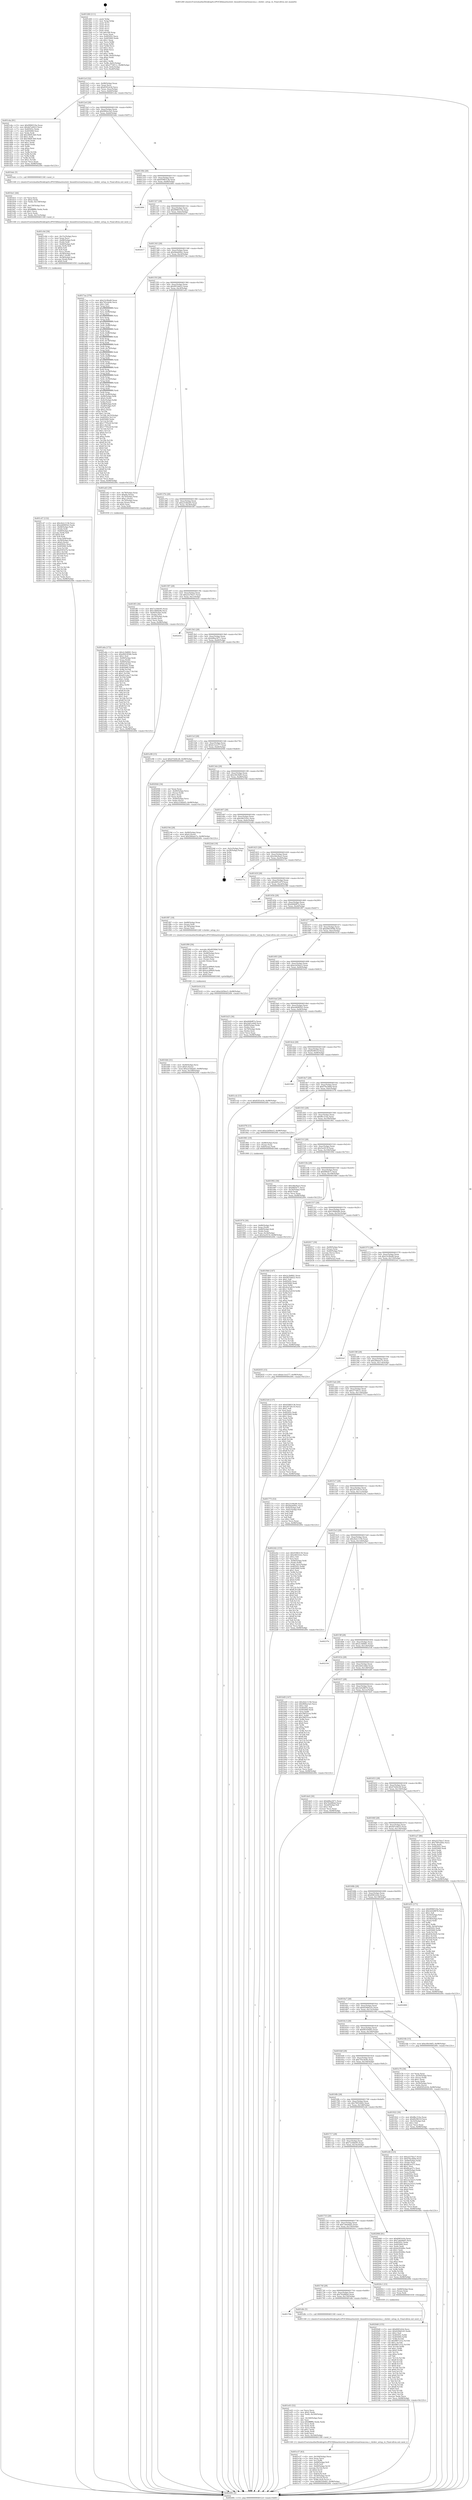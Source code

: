 digraph "0x401260" {
  label = "0x401260 (/mnt/c/Users/mathe/Desktop/tcc/POCII/binaries/extr_linuxdriversnetwancosa.c_chrdev_setup_rx_Final-ollvm.out::main(0))"
  labelloc = "t"
  node[shape=record]

  Entry [label="",width=0.3,height=0.3,shape=circle,fillcolor=black,style=filled]
  "0x4012cf" [label="{
     0x4012cf [32]\l
     | [instrs]\l
     &nbsp;&nbsp;0x4012cf \<+6\>: mov -0x98(%rbp),%eax\l
     &nbsp;&nbsp;0x4012d5 \<+2\>: mov %eax,%ecx\l
     &nbsp;&nbsp;0x4012d7 \<+6\>: sub $0x83f3cb34,%ecx\l
     &nbsp;&nbsp;0x4012dd \<+6\>: mov %eax,-0xac(%rbp)\l
     &nbsp;&nbsp;0x4012e3 \<+6\>: mov %ecx,-0xb0(%rbp)\l
     &nbsp;&nbsp;0x4012e9 \<+6\>: je 0000000000401cda \<main+0xa7a\>\l
  }"]
  "0x401cda" [label="{
     0x401cda [91]\l
     | [instrs]\l
     &nbsp;&nbsp;0x401cda \<+5\>: mov $0x9996519a,%eax\l
     &nbsp;&nbsp;0x401cdf \<+5\>: mov $0x4d7e4023,%ecx\l
     &nbsp;&nbsp;0x401ce4 \<+7\>: mov 0x40505c,%edx\l
     &nbsp;&nbsp;0x401ceb \<+7\>: mov 0x405060,%esi\l
     &nbsp;&nbsp;0x401cf2 \<+2\>: mov %edx,%edi\l
     &nbsp;&nbsp;0x401cf4 \<+6\>: add $0x30b9c3b0,%edi\l
     &nbsp;&nbsp;0x401cfa \<+3\>: sub $0x1,%edi\l
     &nbsp;&nbsp;0x401cfd \<+6\>: sub $0x30b9c3b0,%edi\l
     &nbsp;&nbsp;0x401d03 \<+3\>: imul %edi,%edx\l
     &nbsp;&nbsp;0x401d06 \<+3\>: and $0x1,%edx\l
     &nbsp;&nbsp;0x401d09 \<+3\>: cmp $0x0,%edx\l
     &nbsp;&nbsp;0x401d0c \<+4\>: sete %r8b\l
     &nbsp;&nbsp;0x401d10 \<+3\>: cmp $0xa,%esi\l
     &nbsp;&nbsp;0x401d13 \<+4\>: setl %r9b\l
     &nbsp;&nbsp;0x401d17 \<+3\>: mov %r8b,%r10b\l
     &nbsp;&nbsp;0x401d1a \<+3\>: and %r9b,%r10b\l
     &nbsp;&nbsp;0x401d1d \<+3\>: xor %r9b,%r8b\l
     &nbsp;&nbsp;0x401d20 \<+3\>: or %r8b,%r10b\l
     &nbsp;&nbsp;0x401d23 \<+4\>: test $0x1,%r10b\l
     &nbsp;&nbsp;0x401d27 \<+3\>: cmovne %ecx,%eax\l
     &nbsp;&nbsp;0x401d2a \<+6\>: mov %eax,-0x98(%rbp)\l
     &nbsp;&nbsp;0x401d30 \<+5\>: jmp 000000000040249c \<main+0x123c\>\l
  }"]
  "0x4012ef" [label="{
     0x4012ef [28]\l
     | [instrs]\l
     &nbsp;&nbsp;0x4012ef \<+5\>: jmp 00000000004012f4 \<main+0x94\>\l
     &nbsp;&nbsp;0x4012f4 \<+6\>: mov -0xac(%rbp),%eax\l
     &nbsp;&nbsp;0x4012fa \<+5\>: sub $0x900ee3a5,%eax\l
     &nbsp;&nbsp;0x4012ff \<+6\>: mov %eax,-0xb4(%rbp)\l
     &nbsp;&nbsp;0x401305 \<+6\>: je 0000000000401bdc \<main+0x97c\>\l
  }"]
  Exit [label="",width=0.3,height=0.3,shape=circle,fillcolor=black,style=filled,peripheries=2]
  "0x401bdc" [label="{
     0x401bdc [5]\l
     | [instrs]\l
     &nbsp;&nbsp;0x401bdc \<+5\>: call 0000000000401160 \<next_i\>\l
     | [calls]\l
     &nbsp;&nbsp;0x401160 \{1\} (/mnt/c/Users/mathe/Desktop/tcc/POCII/binaries/extr_linuxdriversnetwancosa.c_chrdev_setup_rx_Final-ollvm.out::next_i)\l
  }"]
  "0x40130b" [label="{
     0x40130b [28]\l
     | [instrs]\l
     &nbsp;&nbsp;0x40130b \<+5\>: jmp 0000000000401310 \<main+0xb0\>\l
     &nbsp;&nbsp;0x401310 \<+6\>: mov -0xac(%rbp),%eax\l
     &nbsp;&nbsp;0x401316 \<+5\>: sub $0x93983136,%eax\l
     &nbsp;&nbsp;0x40131b \<+6\>: mov %eax,-0xb8(%rbp)\l
     &nbsp;&nbsp;0x401321 \<+6\>: je 0000000000402484 \<main+0x1224\>\l
  }"]
  "0x4020d0" [label="{
     0x4020d0 [155]\l
     | [instrs]\l
     &nbsp;&nbsp;0x4020d0 \<+5\>: mov $0x6063cfcb,%ecx\l
     &nbsp;&nbsp;0x4020d5 \<+5\>: mov $0x629dd1d3,%edx\l
     &nbsp;&nbsp;0x4020da \<+3\>: mov $0x1,%sil\l
     &nbsp;&nbsp;0x4020dd \<+8\>: mov 0x40505c,%r8d\l
     &nbsp;&nbsp;0x4020e5 \<+8\>: mov 0x405060,%r9d\l
     &nbsp;&nbsp;0x4020ed \<+3\>: mov %r8d,%r10d\l
     &nbsp;&nbsp;0x4020f0 \<+7\>: sub $0xf987c552,%r10d\l
     &nbsp;&nbsp;0x4020f7 \<+4\>: sub $0x1,%r10d\l
     &nbsp;&nbsp;0x4020fb \<+7\>: add $0xf987c552,%r10d\l
     &nbsp;&nbsp;0x402102 \<+4\>: imul %r10d,%r8d\l
     &nbsp;&nbsp;0x402106 \<+4\>: and $0x1,%r8d\l
     &nbsp;&nbsp;0x40210a \<+4\>: cmp $0x0,%r8d\l
     &nbsp;&nbsp;0x40210e \<+4\>: sete %r11b\l
     &nbsp;&nbsp;0x402112 \<+4\>: cmp $0xa,%r9d\l
     &nbsp;&nbsp;0x402116 \<+3\>: setl %bl\l
     &nbsp;&nbsp;0x402119 \<+3\>: mov %r11b,%r14b\l
     &nbsp;&nbsp;0x40211c \<+4\>: xor $0xff,%r14b\l
     &nbsp;&nbsp;0x402120 \<+3\>: mov %bl,%r15b\l
     &nbsp;&nbsp;0x402123 \<+4\>: xor $0xff,%r15b\l
     &nbsp;&nbsp;0x402127 \<+4\>: xor $0x0,%sil\l
     &nbsp;&nbsp;0x40212b \<+3\>: mov %r14b,%r12b\l
     &nbsp;&nbsp;0x40212e \<+4\>: and $0x0,%r12b\l
     &nbsp;&nbsp;0x402132 \<+3\>: and %sil,%r11b\l
     &nbsp;&nbsp;0x402135 \<+3\>: mov %r15b,%r13b\l
     &nbsp;&nbsp;0x402138 \<+4\>: and $0x0,%r13b\l
     &nbsp;&nbsp;0x40213c \<+3\>: and %sil,%bl\l
     &nbsp;&nbsp;0x40213f \<+3\>: or %r11b,%r12b\l
     &nbsp;&nbsp;0x402142 \<+3\>: or %bl,%r13b\l
     &nbsp;&nbsp;0x402145 \<+3\>: xor %r13b,%r12b\l
     &nbsp;&nbsp;0x402148 \<+3\>: or %r15b,%r14b\l
     &nbsp;&nbsp;0x40214b \<+4\>: xor $0xff,%r14b\l
     &nbsp;&nbsp;0x40214f \<+4\>: or $0x0,%sil\l
     &nbsp;&nbsp;0x402153 \<+3\>: and %sil,%r14b\l
     &nbsp;&nbsp;0x402156 \<+3\>: or %r14b,%r12b\l
     &nbsp;&nbsp;0x402159 \<+4\>: test $0x1,%r12b\l
     &nbsp;&nbsp;0x40215d \<+3\>: cmovne %edx,%ecx\l
     &nbsp;&nbsp;0x402160 \<+6\>: mov %ecx,-0x98(%rbp)\l
     &nbsp;&nbsp;0x402166 \<+5\>: jmp 000000000040249c \<main+0x123c\>\l
  }"]
  "0x402484" [label="{
     0x402484\l
  }", style=dashed]
  "0x401327" [label="{
     0x401327 [28]\l
     | [instrs]\l
     &nbsp;&nbsp;0x401327 \<+5\>: jmp 000000000040132c \<main+0xcc\>\l
     &nbsp;&nbsp;0x40132c \<+6\>: mov -0xac(%rbp),%eax\l
     &nbsp;&nbsp;0x401332 \<+5\>: sub $0x9996519a,%eax\l
     &nbsp;&nbsp;0x401337 \<+6\>: mov %eax,-0xbc(%rbp)\l
     &nbsp;&nbsp;0x40133d \<+6\>: je 0000000000402417 \<main+0x11b7\>\l
  }"]
  "0x402035" [label="{
     0x402035 [15]\l
     | [instrs]\l
     &nbsp;&nbsp;0x402035 \<+10\>: movl $0xbc1ee277,-0x98(%rbp)\l
     &nbsp;&nbsp;0x40203f \<+5\>: jmp 000000000040249c \<main+0x123c\>\l
  }"]
  "0x402417" [label="{
     0x402417\l
  }", style=dashed]
  "0x401343" [label="{
     0x401343 [28]\l
     | [instrs]\l
     &nbsp;&nbsp;0x401343 \<+5\>: jmp 0000000000401348 \<main+0xe8\>\l
     &nbsp;&nbsp;0x401348 \<+6\>: mov -0xac(%rbp),%eax\l
     &nbsp;&nbsp;0x40134e \<+5\>: sub $0x9dab00ec,%eax\l
     &nbsp;&nbsp;0x401353 \<+6\>: mov %eax,-0xc0(%rbp)\l
     &nbsp;&nbsp;0x401359 \<+6\>: je 00000000004017aa \<main+0x54a\>\l
  }"]
  "0x401fd4" [label="{
     0x401fd4 [31]\l
     | [instrs]\l
     &nbsp;&nbsp;0x401fd4 \<+4\>: mov -0x40(%rbp),%rcx\l
     &nbsp;&nbsp;0x401fd8 \<+6\>: movl $0x0,(%rcx)\l
     &nbsp;&nbsp;0x401fde \<+10\>: movl $0xa318da05,-0x98(%rbp)\l
     &nbsp;&nbsp;0x401fe8 \<+6\>: mov %eax,-0x168(%rbp)\l
     &nbsp;&nbsp;0x401fee \<+5\>: jmp 000000000040249c \<main+0x123c\>\l
  }"]
  "0x4017aa" [label="{
     0x4017aa [376]\l
     | [instrs]\l
     &nbsp;&nbsp;0x4017aa \<+5\>: mov $0x23c9fa48,%eax\l
     &nbsp;&nbsp;0x4017af \<+5\>: mov $0x745c4e9e,%ecx\l
     &nbsp;&nbsp;0x4017b4 \<+2\>: mov $0x1,%dl\l
     &nbsp;&nbsp;0x4017b6 \<+3\>: mov %rsp,%rsi\l
     &nbsp;&nbsp;0x4017b9 \<+4\>: add $0xfffffffffffffff0,%rsi\l
     &nbsp;&nbsp;0x4017bd \<+3\>: mov %rsi,%rsp\l
     &nbsp;&nbsp;0x4017c0 \<+7\>: mov %rsi,-0x90(%rbp)\l
     &nbsp;&nbsp;0x4017c7 \<+3\>: mov %rsp,%rsi\l
     &nbsp;&nbsp;0x4017ca \<+4\>: add $0xfffffffffffffff0,%rsi\l
     &nbsp;&nbsp;0x4017ce \<+3\>: mov %rsi,%rsp\l
     &nbsp;&nbsp;0x4017d1 \<+3\>: mov %rsp,%rdi\l
     &nbsp;&nbsp;0x4017d4 \<+4\>: add $0xfffffffffffffff0,%rdi\l
     &nbsp;&nbsp;0x4017d8 \<+3\>: mov %rdi,%rsp\l
     &nbsp;&nbsp;0x4017db \<+7\>: mov %rdi,-0x88(%rbp)\l
     &nbsp;&nbsp;0x4017e2 \<+3\>: mov %rsp,%rdi\l
     &nbsp;&nbsp;0x4017e5 \<+4\>: add $0xfffffffffffffff0,%rdi\l
     &nbsp;&nbsp;0x4017e9 \<+3\>: mov %rdi,%rsp\l
     &nbsp;&nbsp;0x4017ec \<+4\>: mov %rdi,-0x80(%rbp)\l
     &nbsp;&nbsp;0x4017f0 \<+3\>: mov %rsp,%rdi\l
     &nbsp;&nbsp;0x4017f3 \<+4\>: add $0xfffffffffffffff0,%rdi\l
     &nbsp;&nbsp;0x4017f7 \<+3\>: mov %rdi,%rsp\l
     &nbsp;&nbsp;0x4017fa \<+4\>: mov %rdi,-0x78(%rbp)\l
     &nbsp;&nbsp;0x4017fe \<+3\>: mov %rsp,%rdi\l
     &nbsp;&nbsp;0x401801 \<+4\>: add $0xfffffffffffffff0,%rdi\l
     &nbsp;&nbsp;0x401805 \<+3\>: mov %rdi,%rsp\l
     &nbsp;&nbsp;0x401808 \<+4\>: mov %rdi,-0x70(%rbp)\l
     &nbsp;&nbsp;0x40180c \<+3\>: mov %rsp,%rdi\l
     &nbsp;&nbsp;0x40180f \<+4\>: add $0xfffffffffffffff0,%rdi\l
     &nbsp;&nbsp;0x401813 \<+3\>: mov %rdi,%rsp\l
     &nbsp;&nbsp;0x401816 \<+4\>: mov %rdi,-0x68(%rbp)\l
     &nbsp;&nbsp;0x40181a \<+3\>: mov %rsp,%rdi\l
     &nbsp;&nbsp;0x40181d \<+4\>: add $0xfffffffffffffff0,%rdi\l
     &nbsp;&nbsp;0x401821 \<+3\>: mov %rdi,%rsp\l
     &nbsp;&nbsp;0x401824 \<+4\>: mov %rdi,-0x60(%rbp)\l
     &nbsp;&nbsp;0x401828 \<+3\>: mov %rsp,%rdi\l
     &nbsp;&nbsp;0x40182b \<+4\>: add $0xfffffffffffffff0,%rdi\l
     &nbsp;&nbsp;0x40182f \<+3\>: mov %rdi,%rsp\l
     &nbsp;&nbsp;0x401832 \<+4\>: mov %rdi,-0x58(%rbp)\l
     &nbsp;&nbsp;0x401836 \<+3\>: mov %rsp,%rdi\l
     &nbsp;&nbsp;0x401839 \<+4\>: add $0xfffffffffffffff0,%rdi\l
     &nbsp;&nbsp;0x40183d \<+3\>: mov %rdi,%rsp\l
     &nbsp;&nbsp;0x401840 \<+4\>: mov %rdi,-0x50(%rbp)\l
     &nbsp;&nbsp;0x401844 \<+3\>: mov %rsp,%rdi\l
     &nbsp;&nbsp;0x401847 \<+4\>: add $0xfffffffffffffff0,%rdi\l
     &nbsp;&nbsp;0x40184b \<+3\>: mov %rdi,%rsp\l
     &nbsp;&nbsp;0x40184e \<+4\>: mov %rdi,-0x48(%rbp)\l
     &nbsp;&nbsp;0x401852 \<+3\>: mov %rsp,%rdi\l
     &nbsp;&nbsp;0x401855 \<+4\>: add $0xfffffffffffffff0,%rdi\l
     &nbsp;&nbsp;0x401859 \<+3\>: mov %rdi,%rsp\l
     &nbsp;&nbsp;0x40185c \<+4\>: mov %rdi,-0x40(%rbp)\l
     &nbsp;&nbsp;0x401860 \<+7\>: mov -0x90(%rbp),%rdi\l
     &nbsp;&nbsp;0x401867 \<+6\>: movl $0x0,(%rdi)\l
     &nbsp;&nbsp;0x40186d \<+7\>: mov -0x9c(%rbp),%r8d\l
     &nbsp;&nbsp;0x401874 \<+3\>: mov %r8d,(%rsi)\l
     &nbsp;&nbsp;0x401877 \<+7\>: mov -0x88(%rbp),%rdi\l
     &nbsp;&nbsp;0x40187e \<+7\>: mov -0xa8(%rbp),%r9\l
     &nbsp;&nbsp;0x401885 \<+3\>: mov %r9,(%rdi)\l
     &nbsp;&nbsp;0x401888 \<+3\>: cmpl $0x2,(%rsi)\l
     &nbsp;&nbsp;0x40188b \<+4\>: setne %r10b\l
     &nbsp;&nbsp;0x40188f \<+4\>: and $0x1,%r10b\l
     &nbsp;&nbsp;0x401893 \<+4\>: mov %r10b,-0x35(%rbp)\l
     &nbsp;&nbsp;0x401897 \<+8\>: mov 0x40505c,%r11d\l
     &nbsp;&nbsp;0x40189f \<+7\>: mov 0x405060,%ebx\l
     &nbsp;&nbsp;0x4018a6 \<+3\>: mov %r11d,%r14d\l
     &nbsp;&nbsp;0x4018a9 \<+7\>: add $0x177f5e2f,%r14d\l
     &nbsp;&nbsp;0x4018b0 \<+4\>: sub $0x1,%r14d\l
     &nbsp;&nbsp;0x4018b4 \<+7\>: sub $0x177f5e2f,%r14d\l
     &nbsp;&nbsp;0x4018bb \<+4\>: imul %r14d,%r11d\l
     &nbsp;&nbsp;0x4018bf \<+4\>: and $0x1,%r11d\l
     &nbsp;&nbsp;0x4018c3 \<+4\>: cmp $0x0,%r11d\l
     &nbsp;&nbsp;0x4018c7 \<+4\>: sete %r10b\l
     &nbsp;&nbsp;0x4018cb \<+3\>: cmp $0xa,%ebx\l
     &nbsp;&nbsp;0x4018ce \<+4\>: setl %r15b\l
     &nbsp;&nbsp;0x4018d2 \<+3\>: mov %r10b,%r12b\l
     &nbsp;&nbsp;0x4018d5 \<+4\>: xor $0xff,%r12b\l
     &nbsp;&nbsp;0x4018d9 \<+3\>: mov %r15b,%r13b\l
     &nbsp;&nbsp;0x4018dc \<+4\>: xor $0xff,%r13b\l
     &nbsp;&nbsp;0x4018e0 \<+3\>: xor $0x0,%dl\l
     &nbsp;&nbsp;0x4018e3 \<+3\>: mov %r12b,%sil\l
     &nbsp;&nbsp;0x4018e6 \<+4\>: and $0x0,%sil\l
     &nbsp;&nbsp;0x4018ea \<+3\>: and %dl,%r10b\l
     &nbsp;&nbsp;0x4018ed \<+3\>: mov %r13b,%dil\l
     &nbsp;&nbsp;0x4018f0 \<+4\>: and $0x0,%dil\l
     &nbsp;&nbsp;0x4018f4 \<+3\>: and %dl,%r15b\l
     &nbsp;&nbsp;0x4018f7 \<+3\>: or %r10b,%sil\l
     &nbsp;&nbsp;0x4018fa \<+3\>: or %r15b,%dil\l
     &nbsp;&nbsp;0x4018fd \<+3\>: xor %dil,%sil\l
     &nbsp;&nbsp;0x401900 \<+3\>: or %r13b,%r12b\l
     &nbsp;&nbsp;0x401903 \<+4\>: xor $0xff,%r12b\l
     &nbsp;&nbsp;0x401907 \<+3\>: or $0x0,%dl\l
     &nbsp;&nbsp;0x40190a \<+3\>: and %dl,%r12b\l
     &nbsp;&nbsp;0x40190d \<+3\>: or %r12b,%sil\l
     &nbsp;&nbsp;0x401910 \<+4\>: test $0x1,%sil\l
     &nbsp;&nbsp;0x401914 \<+3\>: cmovne %ecx,%eax\l
     &nbsp;&nbsp;0x401917 \<+6\>: mov %eax,-0x98(%rbp)\l
     &nbsp;&nbsp;0x40191d \<+5\>: jmp 000000000040249c \<main+0x123c\>\l
  }"]
  "0x40135f" [label="{
     0x40135f [28]\l
     | [instrs]\l
     &nbsp;&nbsp;0x40135f \<+5\>: jmp 0000000000401364 \<main+0x104\>\l
     &nbsp;&nbsp;0x401364 \<+6\>: mov -0xac(%rbp),%eax\l
     &nbsp;&nbsp;0x40136a \<+5\>: sub $0x9f55dd22,%eax\l
     &nbsp;&nbsp;0x40136f \<+6\>: mov %eax,-0xc4(%rbp)\l
     &nbsp;&nbsp;0x401375 \<+6\>: je 0000000000401a43 \<main+0x7e3\>\l
  }"]
  "0x401f99" [label="{
     0x401f99 [59]\l
     | [instrs]\l
     &nbsp;&nbsp;0x401f99 \<+10\>: movabs $0x4030b6,%rdi\l
     &nbsp;&nbsp;0x401fa3 \<+5\>: mov $0x1a,%esi\l
     &nbsp;&nbsp;0x401fa8 \<+4\>: mov -0x48(%rbp),%rcx\l
     &nbsp;&nbsp;0x401fac \<+3\>: mov %rax,(%rcx)\l
     &nbsp;&nbsp;0x401faf \<+4\>: mov -0x48(%rbp),%rax\l
     &nbsp;&nbsp;0x401fb3 \<+3\>: mov (%rax),%rax\l
     &nbsp;&nbsp;0x401fb6 \<+3\>: movsbl (%rax),%eax\l
     &nbsp;&nbsp;0x401fb9 \<+1\>: cltd\l
     &nbsp;&nbsp;0x401fba \<+2\>: idiv %esi\l
     &nbsp;&nbsp;0x401fbc \<+6\>: sub $0xeacd99e9,%edx\l
     &nbsp;&nbsp;0x401fc2 \<+3\>: add $0x61,%edx\l
     &nbsp;&nbsp;0x401fc5 \<+6\>: add $0xeacd99e9,%edx\l
     &nbsp;&nbsp;0x401fcb \<+2\>: mov %edx,%esi\l
     &nbsp;&nbsp;0x401fcd \<+2\>: mov $0x0,%al\l
     &nbsp;&nbsp;0x401fcf \<+5\>: call 0000000000401040 \<printf@plt\>\l
     | [calls]\l
     &nbsp;&nbsp;0x401040 \{1\} (unknown)\l
  }"]
  "0x401a43" [label="{
     0x401a43 [39]\l
     | [instrs]\l
     &nbsp;&nbsp;0x401a43 \<+4\>: mov -0x78(%rbp),%rax\l
     &nbsp;&nbsp;0x401a47 \<+6\>: movl $0x64,(%rax)\l
     &nbsp;&nbsp;0x401a4d \<+4\>: mov -0x70(%rbp),%rax\l
     &nbsp;&nbsp;0x401a51 \<+6\>: movl $0x1,(%rax)\l
     &nbsp;&nbsp;0x401a57 \<+4\>: mov -0x70(%rbp),%rax\l
     &nbsp;&nbsp;0x401a5b \<+3\>: movslq (%rax),%rax\l
     &nbsp;&nbsp;0x401a5e \<+4\>: shl $0x4,%rax\l
     &nbsp;&nbsp;0x401a62 \<+3\>: mov %rax,%rdi\l
     &nbsp;&nbsp;0x401a65 \<+5\>: call 0000000000401050 \<malloc@plt\>\l
     | [calls]\l
     &nbsp;&nbsp;0x401050 \{1\} (unknown)\l
  }"]
  "0x40137b" [label="{
     0x40137b [28]\l
     | [instrs]\l
     &nbsp;&nbsp;0x40137b \<+5\>: jmp 0000000000401380 \<main+0x120\>\l
     &nbsp;&nbsp;0x401380 \<+6\>: mov -0xac(%rbp),%eax\l
     &nbsp;&nbsp;0x401386 \<+5\>: sub $0xa318da05,%eax\l
     &nbsp;&nbsp;0x40138b \<+6\>: mov %eax,-0xc8(%rbp)\l
     &nbsp;&nbsp;0x401391 \<+6\>: je 0000000000401ff3 \<main+0xd93\>\l
  }"]
  "0x401e37" [label="{
     0x401e37 [63]\l
     | [instrs]\l
     &nbsp;&nbsp;0x401e37 \<+6\>: mov -0x164(%rbp),%ecx\l
     &nbsp;&nbsp;0x401e3d \<+3\>: imul %eax,%ecx\l
     &nbsp;&nbsp;0x401e40 \<+3\>: mov %cl,%r8b\l
     &nbsp;&nbsp;0x401e43 \<+4\>: mov -0x68(%rbp),%r9\l
     &nbsp;&nbsp;0x401e47 \<+3\>: mov (%r9),%r9\l
     &nbsp;&nbsp;0x401e4a \<+4\>: mov -0x60(%rbp),%r10\l
     &nbsp;&nbsp;0x401e4e \<+3\>: movslq (%r10),%r10\l
     &nbsp;&nbsp;0x401e51 \<+4\>: shl $0x4,%r10\l
     &nbsp;&nbsp;0x401e55 \<+3\>: add %r10,%r9\l
     &nbsp;&nbsp;0x401e58 \<+4\>: mov 0x8(%r9),%r9\l
     &nbsp;&nbsp;0x401e5c \<+4\>: mov -0x50(%rbp),%r10\l
     &nbsp;&nbsp;0x401e60 \<+3\>: movslq (%r10),%r10\l
     &nbsp;&nbsp;0x401e63 \<+4\>: mov %r8b,(%r9,%r10,1)\l
     &nbsp;&nbsp;0x401e67 \<+10\>: movl $0x66350d45,-0x98(%rbp)\l
     &nbsp;&nbsp;0x401e71 \<+5\>: jmp 000000000040249c \<main+0x123c\>\l
  }"]
  "0x401ff3" [label="{
     0x401ff3 [36]\l
     | [instrs]\l
     &nbsp;&nbsp;0x401ff3 \<+5\>: mov $0x7a18de95,%eax\l
     &nbsp;&nbsp;0x401ff8 \<+5\>: mov $0x14fb8a9b,%ecx\l
     &nbsp;&nbsp;0x401ffd \<+4\>: mov -0x40(%rbp),%rdx\l
     &nbsp;&nbsp;0x402001 \<+2\>: mov (%rdx),%esi\l
     &nbsp;&nbsp;0x402003 \<+4\>: mov -0x70(%rbp),%rdx\l
     &nbsp;&nbsp;0x402007 \<+2\>: cmp (%rdx),%esi\l
     &nbsp;&nbsp;0x402009 \<+3\>: cmovl %ecx,%eax\l
     &nbsp;&nbsp;0x40200c \<+6\>: mov %eax,-0x98(%rbp)\l
     &nbsp;&nbsp;0x402012 \<+5\>: jmp 000000000040249c \<main+0x123c\>\l
  }"]
  "0x401397" [label="{
     0x401397 [28]\l
     | [instrs]\l
     &nbsp;&nbsp;0x401397 \<+5\>: jmp 000000000040139c \<main+0x13c\>\l
     &nbsp;&nbsp;0x40139c \<+6\>: mov -0xac(%rbp),%eax\l
     &nbsp;&nbsp;0x4013a2 \<+5\>: sub $0xa5276ac7,%eax\l
     &nbsp;&nbsp;0x4013a7 \<+6\>: mov %eax,-0xcc(%rbp)\l
     &nbsp;&nbsp;0x4013ad \<+6\>: je 000000000040243c \<main+0x11dc\>\l
  }"]
  "0x401e03" [label="{
     0x401e03 [52]\l
     | [instrs]\l
     &nbsp;&nbsp;0x401e03 \<+2\>: xor %ecx,%ecx\l
     &nbsp;&nbsp;0x401e05 \<+5\>: mov $0x2,%edx\l
     &nbsp;&nbsp;0x401e0a \<+6\>: mov %edx,-0x160(%rbp)\l
     &nbsp;&nbsp;0x401e10 \<+1\>: cltd\l
     &nbsp;&nbsp;0x401e11 \<+6\>: mov -0x160(%rbp),%esi\l
     &nbsp;&nbsp;0x401e17 \<+2\>: idiv %esi\l
     &nbsp;&nbsp;0x401e19 \<+6\>: imul $0xfffffffe,%edx,%edx\l
     &nbsp;&nbsp;0x401e1f \<+2\>: mov %ecx,%edi\l
     &nbsp;&nbsp;0x401e21 \<+2\>: sub %edx,%edi\l
     &nbsp;&nbsp;0x401e23 \<+2\>: mov %ecx,%edx\l
     &nbsp;&nbsp;0x401e25 \<+3\>: sub $0x1,%edx\l
     &nbsp;&nbsp;0x401e28 \<+2\>: add %edx,%edi\l
     &nbsp;&nbsp;0x401e2a \<+2\>: sub %edi,%ecx\l
     &nbsp;&nbsp;0x401e2c \<+6\>: mov %ecx,-0x164(%rbp)\l
     &nbsp;&nbsp;0x401e32 \<+5\>: call 0000000000401160 \<next_i\>\l
     | [calls]\l
     &nbsp;&nbsp;0x401160 \{1\} (/mnt/c/Users/mathe/Desktop/tcc/POCII/binaries/extr_linuxdriversnetwancosa.c_chrdev_setup_rx_Final-ollvm.out::next_i)\l
  }"]
  "0x40243c" [label="{
     0x40243c\l
  }", style=dashed]
  "0x4013b3" [label="{
     0x4013b3 [28]\l
     | [instrs]\l
     &nbsp;&nbsp;0x4013b3 \<+5\>: jmp 00000000004013b8 \<main+0x158\>\l
     &nbsp;&nbsp;0x4013b8 \<+6\>: mov -0xac(%rbp),%eax\l
     &nbsp;&nbsp;0x4013be \<+5\>: sub $0xb8ba3471,%eax\l
     &nbsp;&nbsp;0x4013c3 \<+6\>: mov %eax,-0xd0(%rbp)\l
     &nbsp;&nbsp;0x4013c9 \<+6\>: je 0000000000401e98 \<main+0xc38\>\l
  }"]
  "0x40176b" [label="{
     0x40176b\l
  }", style=dashed]
  "0x401e98" [label="{
     0x401e98 [15]\l
     | [instrs]\l
     &nbsp;&nbsp;0x401e98 \<+10\>: movl $0x47d26c28,-0x98(%rbp)\l
     &nbsp;&nbsp;0x401ea2 \<+5\>: jmp 000000000040249c \<main+0x123c\>\l
  }"]
  "0x4013cf" [label="{
     0x4013cf [28]\l
     | [instrs]\l
     &nbsp;&nbsp;0x4013cf \<+5\>: jmp 00000000004013d4 \<main+0x174\>\l
     &nbsp;&nbsp;0x4013d4 \<+6\>: mov -0xac(%rbp),%eax\l
     &nbsp;&nbsp;0x4013da \<+5\>: sub $0xbc1ee277,%eax\l
     &nbsp;&nbsp;0x4013df \<+6\>: mov %eax,-0xd4(%rbp)\l
     &nbsp;&nbsp;0x4013e5 \<+6\>: je 0000000000402044 \<main+0xde4\>\l
  }"]
  "0x401dfe" [label="{
     0x401dfe [5]\l
     | [instrs]\l
     &nbsp;&nbsp;0x401dfe \<+5\>: call 0000000000401160 \<next_i\>\l
     | [calls]\l
     &nbsp;&nbsp;0x401160 \{1\} (/mnt/c/Users/mathe/Desktop/tcc/POCII/binaries/extr_linuxdriversnetwancosa.c_chrdev_setup_rx_Final-ollvm.out::next_i)\l
  }"]
  "0x402044" [label="{
     0x402044 [34]\l
     | [instrs]\l
     &nbsp;&nbsp;0x402044 \<+2\>: xor %eax,%eax\l
     &nbsp;&nbsp;0x402046 \<+4\>: mov -0x40(%rbp),%rcx\l
     &nbsp;&nbsp;0x40204a \<+2\>: mov (%rcx),%edx\l
     &nbsp;&nbsp;0x40204c \<+3\>: sub $0x1,%eax\l
     &nbsp;&nbsp;0x40204f \<+2\>: sub %eax,%edx\l
     &nbsp;&nbsp;0x402051 \<+4\>: mov -0x40(%rbp),%rcx\l
     &nbsp;&nbsp;0x402055 \<+2\>: mov %edx,(%rcx)\l
     &nbsp;&nbsp;0x402057 \<+10\>: movl $0xa318da05,-0x98(%rbp)\l
     &nbsp;&nbsp;0x402061 \<+5\>: jmp 000000000040249c \<main+0x123c\>\l
  }"]
  "0x4013eb" [label="{
     0x4013eb [28]\l
     | [instrs]\l
     &nbsp;&nbsp;0x4013eb \<+5\>: jmp 00000000004013f0 \<main+0x190\>\l
     &nbsp;&nbsp;0x4013f0 \<+6\>: mov -0xac(%rbp),%eax\l
     &nbsp;&nbsp;0x4013f6 \<+5\>: sub $0xc00c9df3,%eax\l
     &nbsp;&nbsp;0x4013fb \<+6\>: mov %eax,-0xd8(%rbp)\l
     &nbsp;&nbsp;0x401401 \<+6\>: je 000000000040219d \<main+0xf3d\>\l
  }"]
  "0x40174f" [label="{
     0x40174f [28]\l
     | [instrs]\l
     &nbsp;&nbsp;0x40174f \<+5\>: jmp 0000000000401754 \<main+0x4f4\>\l
     &nbsp;&nbsp;0x401754 \<+6\>: mov -0xac(%rbp),%eax\l
     &nbsp;&nbsp;0x40175a \<+5\>: sub $0x7b2d8fad,%eax\l
     &nbsp;&nbsp;0x40175f \<+6\>: mov %eax,-0x154(%rbp)\l
     &nbsp;&nbsp;0x401765 \<+6\>: je 0000000000401dfe \<main+0xb9e\>\l
  }"]
  "0x40219d" [label="{
     0x40219d [28]\l
     | [instrs]\l
     &nbsp;&nbsp;0x40219d \<+7\>: mov -0x90(%rbp),%rax\l
     &nbsp;&nbsp;0x4021a4 \<+6\>: movl $0x0,(%rax)\l
     &nbsp;&nbsp;0x4021aa \<+10\>: movl $0x266aee7e,-0x98(%rbp)\l
     &nbsp;&nbsp;0x4021b4 \<+5\>: jmp 000000000040249c \<main+0x123c\>\l
  }"]
  "0x401407" [label="{
     0x401407 [28]\l
     | [instrs]\l
     &nbsp;&nbsp;0x401407 \<+5\>: jmp 000000000040140c \<main+0x1ac\>\l
     &nbsp;&nbsp;0x40140c \<+6\>: mov -0xac(%rbp),%eax\l
     &nbsp;&nbsp;0x401412 \<+5\>: sub $0xc66332ec,%eax\l
     &nbsp;&nbsp;0x401417 \<+6\>: mov %eax,-0xdc(%rbp)\l
     &nbsp;&nbsp;0x40141d \<+6\>: je 00000000004022dd \<main+0x107d\>\l
  }"]
  "0x4020c1" [label="{
     0x4020c1 [15]\l
     | [instrs]\l
     &nbsp;&nbsp;0x4020c1 \<+4\>: mov -0x68(%rbp),%rax\l
     &nbsp;&nbsp;0x4020c5 \<+3\>: mov (%rax),%rax\l
     &nbsp;&nbsp;0x4020c8 \<+3\>: mov %rax,%rdi\l
     &nbsp;&nbsp;0x4020cb \<+5\>: call 0000000000401030 \<free@plt\>\l
     | [calls]\l
     &nbsp;&nbsp;0x401030 \{1\} (unknown)\l
  }"]
  "0x4022dd" [label="{
     0x4022dd [18]\l
     | [instrs]\l
     &nbsp;&nbsp;0x4022dd \<+3\>: mov -0x2c(%rbp),%eax\l
     &nbsp;&nbsp;0x4022e0 \<+4\>: lea -0x28(%rbp),%rsp\l
     &nbsp;&nbsp;0x4022e4 \<+1\>: pop %rbx\l
     &nbsp;&nbsp;0x4022e5 \<+2\>: pop %r12\l
     &nbsp;&nbsp;0x4022e7 \<+2\>: pop %r13\l
     &nbsp;&nbsp;0x4022e9 \<+2\>: pop %r14\l
     &nbsp;&nbsp;0x4022eb \<+2\>: pop %r15\l
     &nbsp;&nbsp;0x4022ed \<+1\>: pop %rbp\l
     &nbsp;&nbsp;0x4022ee \<+1\>: ret\l
  }"]
  "0x401423" [label="{
     0x401423 [28]\l
     | [instrs]\l
     &nbsp;&nbsp;0x401423 \<+5\>: jmp 0000000000401428 \<main+0x1c8\>\l
     &nbsp;&nbsp;0x401428 \<+6\>: mov -0xac(%rbp),%eax\l
     &nbsp;&nbsp;0x40142e \<+5\>: sub $0xc8dc8aa3,%eax\l
     &nbsp;&nbsp;0x401433 \<+6\>: mov %eax,-0xe0(%rbp)\l
     &nbsp;&nbsp;0x401439 \<+6\>: je 000000000040217a \<main+0xf1a\>\l
  }"]
  "0x401733" [label="{
     0x401733 [28]\l
     | [instrs]\l
     &nbsp;&nbsp;0x401733 \<+5\>: jmp 0000000000401738 \<main+0x4d8\>\l
     &nbsp;&nbsp;0x401738 \<+6\>: mov -0xac(%rbp),%eax\l
     &nbsp;&nbsp;0x40173e \<+5\>: sub $0x7a6ebbd5,%eax\l
     &nbsp;&nbsp;0x401743 \<+6\>: mov %eax,-0x150(%rbp)\l
     &nbsp;&nbsp;0x401749 \<+6\>: je 00000000004020c1 \<main+0xe61\>\l
  }"]
  "0x40217a" [label="{
     0x40217a\l
  }", style=dashed]
  "0x40143f" [label="{
     0x40143f [28]\l
     | [instrs]\l
     &nbsp;&nbsp;0x40143f \<+5\>: jmp 0000000000401444 \<main+0x1e4\>\l
     &nbsp;&nbsp;0x401444 \<+6\>: mov -0xac(%rbp),%eax\l
     &nbsp;&nbsp;0x40144a \<+5\>: sub $0xd0f1e47f,%eax\l
     &nbsp;&nbsp;0x40144f \<+6\>: mov %eax,-0xe4(%rbp)\l
     &nbsp;&nbsp;0x401455 \<+6\>: je 0000000000402189 \<main+0xf29\>\l
  }"]
  "0x402066" [label="{
     0x402066 [91]\l
     | [instrs]\l
     &nbsp;&nbsp;0x402066 \<+5\>: mov $0x6063cfcb,%eax\l
     &nbsp;&nbsp;0x40206b \<+5\>: mov $0x7a6ebbd5,%ecx\l
     &nbsp;&nbsp;0x402070 \<+7\>: mov 0x40505c,%edx\l
     &nbsp;&nbsp;0x402077 \<+7\>: mov 0x405060,%esi\l
     &nbsp;&nbsp;0x40207e \<+2\>: mov %edx,%edi\l
     &nbsp;&nbsp;0x402080 \<+6\>: add $0xbc82b6bc,%edi\l
     &nbsp;&nbsp;0x402086 \<+3\>: sub $0x1,%edi\l
     &nbsp;&nbsp;0x402089 \<+6\>: sub $0xbc82b6bc,%edi\l
     &nbsp;&nbsp;0x40208f \<+3\>: imul %edi,%edx\l
     &nbsp;&nbsp;0x402092 \<+3\>: and $0x1,%edx\l
     &nbsp;&nbsp;0x402095 \<+3\>: cmp $0x0,%edx\l
     &nbsp;&nbsp;0x402098 \<+4\>: sete %r8b\l
     &nbsp;&nbsp;0x40209c \<+3\>: cmp $0xa,%esi\l
     &nbsp;&nbsp;0x40209f \<+4\>: setl %r9b\l
     &nbsp;&nbsp;0x4020a3 \<+3\>: mov %r8b,%r10b\l
     &nbsp;&nbsp;0x4020a6 \<+3\>: and %r9b,%r10b\l
     &nbsp;&nbsp;0x4020a9 \<+3\>: xor %r9b,%r8b\l
     &nbsp;&nbsp;0x4020ac \<+3\>: or %r8b,%r10b\l
     &nbsp;&nbsp;0x4020af \<+4\>: test $0x1,%r10b\l
     &nbsp;&nbsp;0x4020b3 \<+3\>: cmovne %ecx,%eax\l
     &nbsp;&nbsp;0x4020b6 \<+6\>: mov %eax,-0x98(%rbp)\l
     &nbsp;&nbsp;0x4020bc \<+5\>: jmp 000000000040249c \<main+0x123c\>\l
  }"]
  "0x402189" [label="{
     0x402189\l
  }", style=dashed]
  "0x40145b" [label="{
     0x40145b [28]\l
     | [instrs]\l
     &nbsp;&nbsp;0x40145b \<+5\>: jmp 0000000000401460 \<main+0x200\>\l
     &nbsp;&nbsp;0x401460 \<+6\>: mov -0xac(%rbp),%eax\l
     &nbsp;&nbsp;0x401466 \<+5\>: sub $0xd44bf87a,%eax\l
     &nbsp;&nbsp;0x40146b \<+6\>: mov %eax,-0xe8(%rbp)\l
     &nbsp;&nbsp;0x401471 \<+6\>: je 0000000000401f87 \<main+0xd27\>\l
  }"]
  "0x401717" [label="{
     0x401717 [28]\l
     | [instrs]\l
     &nbsp;&nbsp;0x401717 \<+5\>: jmp 000000000040171c \<main+0x4bc\>\l
     &nbsp;&nbsp;0x40171c \<+6\>: mov -0xac(%rbp),%eax\l
     &nbsp;&nbsp;0x401722 \<+5\>: sub $0x7a18de95,%eax\l
     &nbsp;&nbsp;0x401727 \<+6\>: mov %eax,-0x14c(%rbp)\l
     &nbsp;&nbsp;0x40172d \<+6\>: je 0000000000402066 \<main+0xe06\>\l
  }"]
  "0x401f87" [label="{
     0x401f87 [18]\l
     | [instrs]\l
     &nbsp;&nbsp;0x401f87 \<+4\>: mov -0x68(%rbp),%rax\l
     &nbsp;&nbsp;0x401f8b \<+3\>: mov (%rax),%rdi\l
     &nbsp;&nbsp;0x401f8e \<+4\>: mov -0x78(%rbp),%rax\l
     &nbsp;&nbsp;0x401f92 \<+2\>: mov (%rax),%esi\l
     &nbsp;&nbsp;0x401f94 \<+5\>: call 0000000000401240 \<chrdev_setup_rx\>\l
     | [calls]\l
     &nbsp;&nbsp;0x401240 \{1\} (/mnt/c/Users/mathe/Desktop/tcc/POCII/binaries/extr_linuxdriversnetwancosa.c_chrdev_setup_rx_Final-ollvm.out::chrdev_setup_rx)\l
  }"]
  "0x401477" [label="{
     0x401477 [28]\l
     | [instrs]\l
     &nbsp;&nbsp;0x401477 \<+5\>: jmp 000000000040147c \<main+0x21c\>\l
     &nbsp;&nbsp;0x40147c \<+6\>: mov -0xac(%rbp),%eax\l
     &nbsp;&nbsp;0x401482 \<+5\>: sub $0xd941856b,%eax\l
     &nbsp;&nbsp;0x401487 \<+6\>: mov %eax,-0xec(%rbp)\l
     &nbsp;&nbsp;0x40148d \<+6\>: je 0000000000401b16 \<main+0x8b6\>\l
  }"]
  "0x401efd" [label="{
     0x401efd [123]\l
     | [instrs]\l
     &nbsp;&nbsp;0x401efd \<+5\>: mov $0xa5276ac7,%eax\l
     &nbsp;&nbsp;0x401f02 \<+5\>: mov $0xf76a3b6d,%ecx\l
     &nbsp;&nbsp;0x401f07 \<+4\>: mov -0x60(%rbp),%rdx\l
     &nbsp;&nbsp;0x401f0b \<+2\>: mov (%rdx),%esi\l
     &nbsp;&nbsp;0x401f0d \<+6\>: add $0x8fcae57c,%esi\l
     &nbsp;&nbsp;0x401f13 \<+3\>: add $0x1,%esi\l
     &nbsp;&nbsp;0x401f16 \<+6\>: sub $0x8fcae57c,%esi\l
     &nbsp;&nbsp;0x401f1c \<+4\>: mov -0x60(%rbp),%rdx\l
     &nbsp;&nbsp;0x401f20 \<+2\>: mov %esi,(%rdx)\l
     &nbsp;&nbsp;0x401f22 \<+7\>: mov 0x40505c,%esi\l
     &nbsp;&nbsp;0x401f29 \<+7\>: mov 0x405060,%edi\l
     &nbsp;&nbsp;0x401f30 \<+3\>: mov %esi,%r8d\l
     &nbsp;&nbsp;0x401f33 \<+7\>: sub $0xcea1b2c5,%r8d\l
     &nbsp;&nbsp;0x401f3a \<+4\>: sub $0x1,%r8d\l
     &nbsp;&nbsp;0x401f3e \<+7\>: add $0xcea1b2c5,%r8d\l
     &nbsp;&nbsp;0x401f45 \<+4\>: imul %r8d,%esi\l
     &nbsp;&nbsp;0x401f49 \<+3\>: and $0x1,%esi\l
     &nbsp;&nbsp;0x401f4c \<+3\>: cmp $0x0,%esi\l
     &nbsp;&nbsp;0x401f4f \<+4\>: sete %r9b\l
     &nbsp;&nbsp;0x401f53 \<+3\>: cmp $0xa,%edi\l
     &nbsp;&nbsp;0x401f56 \<+4\>: setl %r10b\l
     &nbsp;&nbsp;0x401f5a \<+3\>: mov %r9b,%r11b\l
     &nbsp;&nbsp;0x401f5d \<+3\>: and %r10b,%r11b\l
     &nbsp;&nbsp;0x401f60 \<+3\>: xor %r10b,%r9b\l
     &nbsp;&nbsp;0x401f63 \<+3\>: or %r9b,%r11b\l
     &nbsp;&nbsp;0x401f66 \<+4\>: test $0x1,%r11b\l
     &nbsp;&nbsp;0x401f6a \<+3\>: cmovne %ecx,%eax\l
     &nbsp;&nbsp;0x401f6d \<+6\>: mov %eax,-0x98(%rbp)\l
     &nbsp;&nbsp;0x401f73 \<+5\>: jmp 000000000040249c \<main+0x123c\>\l
  }"]
  "0x401b16" [label="{
     0x401b16 [15]\l
     | [instrs]\l
     &nbsp;&nbsp;0x401b16 \<+10\>: movl $0xe2d56ec5,-0x98(%rbp)\l
     &nbsp;&nbsp;0x401b20 \<+5\>: jmp 000000000040249c \<main+0x123c\>\l
  }"]
  "0x401493" [label="{
     0x401493 [28]\l
     | [instrs]\l
     &nbsp;&nbsp;0x401493 \<+5\>: jmp 0000000000401498 \<main+0x238\>\l
     &nbsp;&nbsp;0x401498 \<+6\>: mov -0xac(%rbp),%eax\l
     &nbsp;&nbsp;0x40149e \<+5\>: sub $0xe2d56ec5,%eax\l
     &nbsp;&nbsp;0x4014a3 \<+6\>: mov %eax,-0xf0(%rbp)\l
     &nbsp;&nbsp;0x4014a9 \<+6\>: je 0000000000401b25 \<main+0x8c5\>\l
  }"]
  "0x401c47" [label="{
     0x401c47 [132]\l
     | [instrs]\l
     &nbsp;&nbsp;0x401c47 \<+5\>: mov $0x2b2c1156,%ecx\l
     &nbsp;&nbsp;0x401c4c \<+5\>: mov $0xed4985b3,%edx\l
     &nbsp;&nbsp;0x401c51 \<+4\>: mov -0x68(%rbp),%rdi\l
     &nbsp;&nbsp;0x401c55 \<+3\>: mov (%rdi),%rdi\l
     &nbsp;&nbsp;0x401c58 \<+4\>: mov -0x60(%rbp),%r8\l
     &nbsp;&nbsp;0x401c5c \<+3\>: movslq (%r8),%r8\l
     &nbsp;&nbsp;0x401c5f \<+4\>: shl $0x4,%r8\l
     &nbsp;&nbsp;0x401c63 \<+3\>: add %r8,%rdi\l
     &nbsp;&nbsp;0x401c66 \<+4\>: mov %rax,0x8(%rdi)\l
     &nbsp;&nbsp;0x401c6a \<+4\>: mov -0x50(%rbp),%rax\l
     &nbsp;&nbsp;0x401c6e \<+6\>: movl $0x0,(%rax)\l
     &nbsp;&nbsp;0x401c74 \<+7\>: mov 0x40505c,%esi\l
     &nbsp;&nbsp;0x401c7b \<+8\>: mov 0x405060,%r9d\l
     &nbsp;&nbsp;0x401c83 \<+3\>: mov %esi,%r10d\l
     &nbsp;&nbsp;0x401c86 \<+7\>: sub $0x939547b,%r10d\l
     &nbsp;&nbsp;0x401c8d \<+4\>: sub $0x1,%r10d\l
     &nbsp;&nbsp;0x401c91 \<+7\>: add $0x939547b,%r10d\l
     &nbsp;&nbsp;0x401c98 \<+4\>: imul %r10d,%esi\l
     &nbsp;&nbsp;0x401c9c \<+3\>: and $0x1,%esi\l
     &nbsp;&nbsp;0x401c9f \<+3\>: cmp $0x0,%esi\l
     &nbsp;&nbsp;0x401ca2 \<+4\>: sete %r11b\l
     &nbsp;&nbsp;0x401ca6 \<+4\>: cmp $0xa,%r9d\l
     &nbsp;&nbsp;0x401caa \<+3\>: setl %bl\l
     &nbsp;&nbsp;0x401cad \<+3\>: mov %r11b,%r14b\l
     &nbsp;&nbsp;0x401cb0 \<+3\>: and %bl,%r14b\l
     &nbsp;&nbsp;0x401cb3 \<+3\>: xor %bl,%r11b\l
     &nbsp;&nbsp;0x401cb6 \<+3\>: or %r11b,%r14b\l
     &nbsp;&nbsp;0x401cb9 \<+4\>: test $0x1,%r14b\l
     &nbsp;&nbsp;0x401cbd \<+3\>: cmovne %edx,%ecx\l
     &nbsp;&nbsp;0x401cc0 \<+6\>: mov %ecx,-0x98(%rbp)\l
     &nbsp;&nbsp;0x401cc6 \<+5\>: jmp 000000000040249c \<main+0x123c\>\l
  }"]
  "0x401b25" [label="{
     0x401b25 [36]\l
     | [instrs]\l
     &nbsp;&nbsp;0x401b25 \<+5\>: mov $0xd44bf87a,%eax\l
     &nbsp;&nbsp;0x401b2a \<+5\>: mov $0x2dd1e44d,%ecx\l
     &nbsp;&nbsp;0x401b2f \<+4\>: mov -0x60(%rbp),%rdx\l
     &nbsp;&nbsp;0x401b33 \<+2\>: mov (%rdx),%esi\l
     &nbsp;&nbsp;0x401b35 \<+4\>: mov -0x70(%rbp),%rdx\l
     &nbsp;&nbsp;0x401b39 \<+2\>: cmp (%rdx),%esi\l
     &nbsp;&nbsp;0x401b3b \<+3\>: cmovl %ecx,%eax\l
     &nbsp;&nbsp;0x401b3e \<+6\>: mov %eax,-0x98(%rbp)\l
     &nbsp;&nbsp;0x401b44 \<+5\>: jmp 000000000040249c \<main+0x123c\>\l
  }"]
  "0x4014af" [label="{
     0x4014af [28]\l
     | [instrs]\l
     &nbsp;&nbsp;0x4014af \<+5\>: jmp 00000000004014b4 \<main+0x254\>\l
     &nbsp;&nbsp;0x4014b4 \<+6\>: mov -0xac(%rbp),%eax\l
     &nbsp;&nbsp;0x4014ba \<+5\>: sub $0xed4985b3,%eax\l
     &nbsp;&nbsp;0x4014bf \<+6\>: mov %eax,-0xf4(%rbp)\l
     &nbsp;&nbsp;0x4014c5 \<+6\>: je 0000000000401ccb \<main+0xa6b\>\l
  }"]
  "0x401c0d" [label="{
     0x401c0d [58]\l
     | [instrs]\l
     &nbsp;&nbsp;0x401c0d \<+6\>: mov -0x15c(%rbp),%ecx\l
     &nbsp;&nbsp;0x401c13 \<+3\>: imul %eax,%ecx\l
     &nbsp;&nbsp;0x401c16 \<+4\>: mov -0x68(%rbp),%rdi\l
     &nbsp;&nbsp;0x401c1a \<+3\>: mov (%rdi),%rdi\l
     &nbsp;&nbsp;0x401c1d \<+4\>: mov -0x60(%rbp),%r8\l
     &nbsp;&nbsp;0x401c21 \<+3\>: movslq (%r8),%r8\l
     &nbsp;&nbsp;0x401c24 \<+4\>: shl $0x4,%r8\l
     &nbsp;&nbsp;0x401c28 \<+3\>: add %r8,%rdi\l
     &nbsp;&nbsp;0x401c2b \<+2\>: mov %ecx,(%rdi)\l
     &nbsp;&nbsp;0x401c2d \<+4\>: mov -0x58(%rbp),%rdi\l
     &nbsp;&nbsp;0x401c31 \<+6\>: movl $0x1,(%rdi)\l
     &nbsp;&nbsp;0x401c37 \<+4\>: mov -0x58(%rbp),%rdi\l
     &nbsp;&nbsp;0x401c3b \<+3\>: movslq (%rdi),%rdi\l
     &nbsp;&nbsp;0x401c3e \<+4\>: shl $0x0,%rdi\l
     &nbsp;&nbsp;0x401c42 \<+5\>: call 0000000000401050 \<malloc@plt\>\l
     | [calls]\l
     &nbsp;&nbsp;0x401050 \{1\} (unknown)\l
  }"]
  "0x401ccb" [label="{
     0x401ccb [15]\l
     | [instrs]\l
     &nbsp;&nbsp;0x401ccb \<+10\>: movl $0x83f3cb34,-0x98(%rbp)\l
     &nbsp;&nbsp;0x401cd5 \<+5\>: jmp 000000000040249c \<main+0x123c\>\l
  }"]
  "0x4014cb" [label="{
     0x4014cb [28]\l
     | [instrs]\l
     &nbsp;&nbsp;0x4014cb \<+5\>: jmp 00000000004014d0 \<main+0x270\>\l
     &nbsp;&nbsp;0x4014d0 \<+6\>: mov -0xac(%rbp),%eax\l
     &nbsp;&nbsp;0x4014d6 \<+5\>: sub $0xf029631f,%eax\l
     &nbsp;&nbsp;0x4014db \<+6\>: mov %eax,-0xf8(%rbp)\l
     &nbsp;&nbsp;0x4014e1 \<+6\>: je 0000000000401940 \<main+0x6e0\>\l
  }"]
  "0x401be1" [label="{
     0x401be1 [44]\l
     | [instrs]\l
     &nbsp;&nbsp;0x401be1 \<+2\>: xor %ecx,%ecx\l
     &nbsp;&nbsp;0x401be3 \<+5\>: mov $0x2,%edx\l
     &nbsp;&nbsp;0x401be8 \<+6\>: mov %edx,-0x158(%rbp)\l
     &nbsp;&nbsp;0x401bee \<+1\>: cltd\l
     &nbsp;&nbsp;0x401bef \<+6\>: mov -0x158(%rbp),%esi\l
     &nbsp;&nbsp;0x401bf5 \<+2\>: idiv %esi\l
     &nbsp;&nbsp;0x401bf7 \<+6\>: imul $0xfffffffe,%edx,%edx\l
     &nbsp;&nbsp;0x401bfd \<+3\>: sub $0x1,%ecx\l
     &nbsp;&nbsp;0x401c00 \<+2\>: sub %ecx,%edx\l
     &nbsp;&nbsp;0x401c02 \<+6\>: mov %edx,-0x15c(%rbp)\l
     &nbsp;&nbsp;0x401c08 \<+5\>: call 0000000000401160 \<next_i\>\l
     | [calls]\l
     &nbsp;&nbsp;0x401160 \{1\} (/mnt/c/Users/mathe/Desktop/tcc/POCII/binaries/extr_linuxdriversnetwancosa.c_chrdev_setup_rx_Final-ollvm.out::next_i)\l
  }"]
  "0x401940" [label="{
     0x401940\l
  }", style=dashed]
  "0x4014e7" [label="{
     0x4014e7 [28]\l
     | [instrs]\l
     &nbsp;&nbsp;0x4014e7 \<+5\>: jmp 00000000004014ec \<main+0x28c\>\l
     &nbsp;&nbsp;0x4014ec \<+6\>: mov -0xac(%rbp),%eax\l
     &nbsp;&nbsp;0x4014f2 \<+5\>: sub $0xf76a3b6d,%eax\l
     &nbsp;&nbsp;0x4014f7 \<+6\>: mov %eax,-0xfc(%rbp)\l
     &nbsp;&nbsp;0x4014fd \<+6\>: je 0000000000401f78 \<main+0xd18\>\l
  }"]
  "0x401a6a" [label="{
     0x401a6a [172]\l
     | [instrs]\l
     &nbsp;&nbsp;0x401a6a \<+5\>: mov $0x2c3b8f41,%ecx\l
     &nbsp;&nbsp;0x401a6f \<+5\>: mov $0xd941856b,%edx\l
     &nbsp;&nbsp;0x401a74 \<+3\>: mov $0x1,%sil\l
     &nbsp;&nbsp;0x401a77 \<+4\>: mov -0x68(%rbp),%rdi\l
     &nbsp;&nbsp;0x401a7b \<+3\>: mov %rax,(%rdi)\l
     &nbsp;&nbsp;0x401a7e \<+4\>: mov -0x60(%rbp),%rax\l
     &nbsp;&nbsp;0x401a82 \<+6\>: movl $0x0,(%rax)\l
     &nbsp;&nbsp;0x401a88 \<+8\>: mov 0x40505c,%r8d\l
     &nbsp;&nbsp;0x401a90 \<+8\>: mov 0x405060,%r9d\l
     &nbsp;&nbsp;0x401a98 \<+3\>: mov %r8d,%r10d\l
     &nbsp;&nbsp;0x401a9b \<+7\>: sub $0xd51cdac7,%r10d\l
     &nbsp;&nbsp;0x401aa2 \<+4\>: sub $0x1,%r10d\l
     &nbsp;&nbsp;0x401aa6 \<+7\>: add $0xd51cdac7,%r10d\l
     &nbsp;&nbsp;0x401aad \<+4\>: imul %r10d,%r8d\l
     &nbsp;&nbsp;0x401ab1 \<+4\>: and $0x1,%r8d\l
     &nbsp;&nbsp;0x401ab5 \<+4\>: cmp $0x0,%r8d\l
     &nbsp;&nbsp;0x401ab9 \<+4\>: sete %r11b\l
     &nbsp;&nbsp;0x401abd \<+4\>: cmp $0xa,%r9d\l
     &nbsp;&nbsp;0x401ac1 \<+3\>: setl %bl\l
     &nbsp;&nbsp;0x401ac4 \<+3\>: mov %r11b,%r14b\l
     &nbsp;&nbsp;0x401ac7 \<+4\>: xor $0xff,%r14b\l
     &nbsp;&nbsp;0x401acb \<+3\>: mov %bl,%r15b\l
     &nbsp;&nbsp;0x401ace \<+4\>: xor $0xff,%r15b\l
     &nbsp;&nbsp;0x401ad2 \<+4\>: xor $0x1,%sil\l
     &nbsp;&nbsp;0x401ad6 \<+3\>: mov %r14b,%r12b\l
     &nbsp;&nbsp;0x401ad9 \<+4\>: and $0xff,%r12b\l
     &nbsp;&nbsp;0x401add \<+3\>: and %sil,%r11b\l
     &nbsp;&nbsp;0x401ae0 \<+3\>: mov %r15b,%r13b\l
     &nbsp;&nbsp;0x401ae3 \<+4\>: and $0xff,%r13b\l
     &nbsp;&nbsp;0x401ae7 \<+3\>: and %sil,%bl\l
     &nbsp;&nbsp;0x401aea \<+3\>: or %r11b,%r12b\l
     &nbsp;&nbsp;0x401aed \<+3\>: or %bl,%r13b\l
     &nbsp;&nbsp;0x401af0 \<+3\>: xor %r13b,%r12b\l
     &nbsp;&nbsp;0x401af3 \<+3\>: or %r15b,%r14b\l
     &nbsp;&nbsp;0x401af6 \<+4\>: xor $0xff,%r14b\l
     &nbsp;&nbsp;0x401afa \<+4\>: or $0x1,%sil\l
     &nbsp;&nbsp;0x401afe \<+3\>: and %sil,%r14b\l
     &nbsp;&nbsp;0x401b01 \<+3\>: or %r14b,%r12b\l
     &nbsp;&nbsp;0x401b04 \<+4\>: test $0x1,%r12b\l
     &nbsp;&nbsp;0x401b08 \<+3\>: cmovne %edx,%ecx\l
     &nbsp;&nbsp;0x401b0b \<+6\>: mov %ecx,-0x98(%rbp)\l
     &nbsp;&nbsp;0x401b11 \<+5\>: jmp 000000000040249c \<main+0x123c\>\l
  }"]
  "0x401f78" [label="{
     0x401f78 [15]\l
     | [instrs]\l
     &nbsp;&nbsp;0x401f78 \<+10\>: movl $0xe2d56ec5,-0x98(%rbp)\l
     &nbsp;&nbsp;0x401f82 \<+5\>: jmp 000000000040249c \<main+0x123c\>\l
  }"]
  "0x401503" [label="{
     0x401503 [28]\l
     | [instrs]\l
     &nbsp;&nbsp;0x401503 \<+5\>: jmp 0000000000401508 \<main+0x2a8\>\l
     &nbsp;&nbsp;0x401508 \<+6\>: mov -0xac(%rbp),%eax\l
     &nbsp;&nbsp;0x40150e \<+5\>: sub $0xffec314a,%eax\l
     &nbsp;&nbsp;0x401513 \<+6\>: mov %eax,-0x100(%rbp)\l
     &nbsp;&nbsp;0x401519 \<+6\>: je 0000000000401961 \<main+0x701\>\l
  }"]
  "0x401974" [label="{
     0x401974 [30]\l
     | [instrs]\l
     &nbsp;&nbsp;0x401974 \<+4\>: mov -0x80(%rbp),%rdi\l
     &nbsp;&nbsp;0x401978 \<+2\>: mov %eax,(%rdi)\l
     &nbsp;&nbsp;0x40197a \<+4\>: mov -0x80(%rbp),%rdi\l
     &nbsp;&nbsp;0x40197e \<+2\>: mov (%rdi),%eax\l
     &nbsp;&nbsp;0x401980 \<+3\>: mov %eax,-0x34(%rbp)\l
     &nbsp;&nbsp;0x401983 \<+10\>: movl $0x5ee915f,-0x98(%rbp)\l
     &nbsp;&nbsp;0x40198d \<+5\>: jmp 000000000040249c \<main+0x123c\>\l
  }"]
  "0x401961" [label="{
     0x401961 [19]\l
     | [instrs]\l
     &nbsp;&nbsp;0x401961 \<+7\>: mov -0x88(%rbp),%rax\l
     &nbsp;&nbsp;0x401968 \<+3\>: mov (%rax),%rax\l
     &nbsp;&nbsp;0x40196b \<+4\>: mov 0x8(%rax),%rdi\l
     &nbsp;&nbsp;0x40196f \<+5\>: call 0000000000401060 \<atoi@plt\>\l
     | [calls]\l
     &nbsp;&nbsp;0x401060 \{1\} (unknown)\l
  }"]
  "0x40151f" [label="{
     0x40151f [28]\l
     | [instrs]\l
     &nbsp;&nbsp;0x40151f \<+5\>: jmp 0000000000401524 \<main+0x2c4\>\l
     &nbsp;&nbsp;0x401524 \<+6\>: mov -0xac(%rbp),%eax\l
     &nbsp;&nbsp;0x40152a \<+5\>: sub $0x5ee915f,%eax\l
     &nbsp;&nbsp;0x40152f \<+6\>: mov %eax,-0x104(%rbp)\l
     &nbsp;&nbsp;0x401535 \<+6\>: je 0000000000401992 \<main+0x732\>\l
  }"]
  "0x4016fb" [label="{
     0x4016fb [28]\l
     | [instrs]\l
     &nbsp;&nbsp;0x4016fb \<+5\>: jmp 0000000000401700 \<main+0x4a0\>\l
     &nbsp;&nbsp;0x401700 \<+6\>: mov -0xac(%rbp),%eax\l
     &nbsp;&nbsp;0x401706 \<+5\>: sub $0x79052b62,%eax\l
     &nbsp;&nbsp;0x40170b \<+6\>: mov %eax,-0x148(%rbp)\l
     &nbsp;&nbsp;0x401711 \<+6\>: je 0000000000401efd \<main+0xc9d\>\l
  }"]
  "0x401992" [label="{
     0x401992 [30]\l
     | [instrs]\l
     &nbsp;&nbsp;0x401992 \<+5\>: mov $0xc8dc8aa3,%eax\l
     &nbsp;&nbsp;0x401997 \<+5\>: mov $0x68f2b71,%ecx\l
     &nbsp;&nbsp;0x40199c \<+3\>: mov -0x34(%rbp),%edx\l
     &nbsp;&nbsp;0x40199f \<+3\>: cmp $0x0,%edx\l
     &nbsp;&nbsp;0x4019a2 \<+3\>: cmove %ecx,%eax\l
     &nbsp;&nbsp;0x4019a5 \<+6\>: mov %eax,-0x98(%rbp)\l
     &nbsp;&nbsp;0x4019ab \<+5\>: jmp 000000000040249c \<main+0x123c\>\l
  }"]
  "0x40153b" [label="{
     0x40153b [28]\l
     | [instrs]\l
     &nbsp;&nbsp;0x40153b \<+5\>: jmp 0000000000401540 \<main+0x2e0\>\l
     &nbsp;&nbsp;0x401540 \<+6\>: mov -0xac(%rbp),%eax\l
     &nbsp;&nbsp;0x401546 \<+5\>: sub $0x68f2b71,%eax\l
     &nbsp;&nbsp;0x40154b \<+6\>: mov %eax,-0x108(%rbp)\l
     &nbsp;&nbsp;0x401551 \<+6\>: je 00000000004019b0 \<main+0x750\>\l
  }"]
  "0x401922" [label="{
     0x401922 [30]\l
     | [instrs]\l
     &nbsp;&nbsp;0x401922 \<+5\>: mov $0xffec314a,%eax\l
     &nbsp;&nbsp;0x401927 \<+5\>: mov $0xf029631f,%ecx\l
     &nbsp;&nbsp;0x40192c \<+3\>: mov -0x35(%rbp),%dl\l
     &nbsp;&nbsp;0x40192f \<+3\>: test $0x1,%dl\l
     &nbsp;&nbsp;0x401932 \<+3\>: cmovne %ecx,%eax\l
     &nbsp;&nbsp;0x401935 \<+6\>: mov %eax,-0x98(%rbp)\l
     &nbsp;&nbsp;0x40193b \<+5\>: jmp 000000000040249c \<main+0x123c\>\l
  }"]
  "0x4019b0" [label="{
     0x4019b0 [147]\l
     | [instrs]\l
     &nbsp;&nbsp;0x4019b0 \<+5\>: mov $0x2c3b8f41,%eax\l
     &nbsp;&nbsp;0x4019b5 \<+5\>: mov $0x9f55dd22,%ecx\l
     &nbsp;&nbsp;0x4019ba \<+2\>: mov $0x1,%dl\l
     &nbsp;&nbsp;0x4019bc \<+7\>: mov 0x40505c,%esi\l
     &nbsp;&nbsp;0x4019c3 \<+7\>: mov 0x405060,%edi\l
     &nbsp;&nbsp;0x4019ca \<+3\>: mov %esi,%r8d\l
     &nbsp;&nbsp;0x4019cd \<+7\>: add $0x4ea5a618,%r8d\l
     &nbsp;&nbsp;0x4019d4 \<+4\>: sub $0x1,%r8d\l
     &nbsp;&nbsp;0x4019d8 \<+7\>: sub $0x4ea5a618,%r8d\l
     &nbsp;&nbsp;0x4019df \<+4\>: imul %r8d,%esi\l
     &nbsp;&nbsp;0x4019e3 \<+3\>: and $0x1,%esi\l
     &nbsp;&nbsp;0x4019e6 \<+3\>: cmp $0x0,%esi\l
     &nbsp;&nbsp;0x4019e9 \<+4\>: sete %r9b\l
     &nbsp;&nbsp;0x4019ed \<+3\>: cmp $0xa,%edi\l
     &nbsp;&nbsp;0x4019f0 \<+4\>: setl %r10b\l
     &nbsp;&nbsp;0x4019f4 \<+3\>: mov %r9b,%r11b\l
     &nbsp;&nbsp;0x4019f7 \<+4\>: xor $0xff,%r11b\l
     &nbsp;&nbsp;0x4019fb \<+3\>: mov %r10b,%bl\l
     &nbsp;&nbsp;0x4019fe \<+3\>: xor $0xff,%bl\l
     &nbsp;&nbsp;0x401a01 \<+3\>: xor $0x0,%dl\l
     &nbsp;&nbsp;0x401a04 \<+3\>: mov %r11b,%r14b\l
     &nbsp;&nbsp;0x401a07 \<+4\>: and $0x0,%r14b\l
     &nbsp;&nbsp;0x401a0b \<+3\>: and %dl,%r9b\l
     &nbsp;&nbsp;0x401a0e \<+3\>: mov %bl,%r15b\l
     &nbsp;&nbsp;0x401a11 \<+4\>: and $0x0,%r15b\l
     &nbsp;&nbsp;0x401a15 \<+3\>: and %dl,%r10b\l
     &nbsp;&nbsp;0x401a18 \<+3\>: or %r9b,%r14b\l
     &nbsp;&nbsp;0x401a1b \<+3\>: or %r10b,%r15b\l
     &nbsp;&nbsp;0x401a1e \<+3\>: xor %r15b,%r14b\l
     &nbsp;&nbsp;0x401a21 \<+3\>: or %bl,%r11b\l
     &nbsp;&nbsp;0x401a24 \<+4\>: xor $0xff,%r11b\l
     &nbsp;&nbsp;0x401a28 \<+3\>: or $0x0,%dl\l
     &nbsp;&nbsp;0x401a2b \<+3\>: and %dl,%r11b\l
     &nbsp;&nbsp;0x401a2e \<+3\>: or %r11b,%r14b\l
     &nbsp;&nbsp;0x401a31 \<+4\>: test $0x1,%r14b\l
     &nbsp;&nbsp;0x401a35 \<+3\>: cmovne %ecx,%eax\l
     &nbsp;&nbsp;0x401a38 \<+6\>: mov %eax,-0x98(%rbp)\l
     &nbsp;&nbsp;0x401a3e \<+5\>: jmp 000000000040249c \<main+0x123c\>\l
  }"]
  "0x401557" [label="{
     0x401557 [28]\l
     | [instrs]\l
     &nbsp;&nbsp;0x401557 \<+5\>: jmp 000000000040155c \<main+0x2fc\>\l
     &nbsp;&nbsp;0x40155c \<+6\>: mov -0xac(%rbp),%eax\l
     &nbsp;&nbsp;0x401562 \<+5\>: sub $0x14fb8a9b,%eax\l
     &nbsp;&nbsp;0x401567 \<+6\>: mov %eax,-0x10c(%rbp)\l
     &nbsp;&nbsp;0x40156d \<+6\>: je 0000000000402017 \<main+0xdb7\>\l
  }"]
  "0x4016df" [label="{
     0x4016df [28]\l
     | [instrs]\l
     &nbsp;&nbsp;0x4016df \<+5\>: jmp 00000000004016e4 \<main+0x484\>\l
     &nbsp;&nbsp;0x4016e4 \<+6\>: mov -0xac(%rbp),%eax\l
     &nbsp;&nbsp;0x4016ea \<+5\>: sub $0x745c4e9e,%eax\l
     &nbsp;&nbsp;0x4016ef \<+6\>: mov %eax,-0x144(%rbp)\l
     &nbsp;&nbsp;0x4016f5 \<+6\>: je 0000000000401922 \<main+0x6c2\>\l
  }"]
  "0x402017" [label="{
     0x402017 [30]\l
     | [instrs]\l
     &nbsp;&nbsp;0x402017 \<+4\>: mov -0x68(%rbp),%rax\l
     &nbsp;&nbsp;0x40201b \<+3\>: mov (%rax),%rax\l
     &nbsp;&nbsp;0x40201e \<+4\>: mov -0x40(%rbp),%rcx\l
     &nbsp;&nbsp;0x402022 \<+3\>: movslq (%rcx),%rcx\l
     &nbsp;&nbsp;0x402025 \<+4\>: shl $0x4,%rcx\l
     &nbsp;&nbsp;0x402029 \<+3\>: add %rcx,%rax\l
     &nbsp;&nbsp;0x40202c \<+4\>: mov 0x8(%rax),%rdi\l
     &nbsp;&nbsp;0x402030 \<+5\>: call 0000000000401030 \<free@plt\>\l
     | [calls]\l
     &nbsp;&nbsp;0x401030 \{1\} (unknown)\l
  }"]
  "0x401573" [label="{
     0x401573 [28]\l
     | [instrs]\l
     &nbsp;&nbsp;0x401573 \<+5\>: jmp 0000000000401578 \<main+0x318\>\l
     &nbsp;&nbsp;0x401578 \<+6\>: mov -0xac(%rbp),%eax\l
     &nbsp;&nbsp;0x40157e \<+5\>: sub $0x23c9fa48,%eax\l
     &nbsp;&nbsp;0x401583 \<+6\>: mov %eax,-0x110(%rbp)\l
     &nbsp;&nbsp;0x401589 \<+6\>: je 00000000004022ef \<main+0x108f\>\l
  }"]
  "0x401e76" [label="{
     0x401e76 [34]\l
     | [instrs]\l
     &nbsp;&nbsp;0x401e76 \<+2\>: xor %eax,%eax\l
     &nbsp;&nbsp;0x401e78 \<+4\>: mov -0x50(%rbp),%rcx\l
     &nbsp;&nbsp;0x401e7c \<+2\>: mov (%rcx),%edx\l
     &nbsp;&nbsp;0x401e7e \<+3\>: sub $0x1,%eax\l
     &nbsp;&nbsp;0x401e81 \<+2\>: sub %eax,%edx\l
     &nbsp;&nbsp;0x401e83 \<+4\>: mov -0x50(%rbp),%rcx\l
     &nbsp;&nbsp;0x401e87 \<+2\>: mov %edx,(%rcx)\l
     &nbsp;&nbsp;0x401e89 \<+10\>: movl $0x83f3cb34,-0x98(%rbp)\l
     &nbsp;&nbsp;0x401e93 \<+5\>: jmp 000000000040249c \<main+0x123c\>\l
  }"]
  "0x4022ef" [label="{
     0x4022ef\l
  }", style=dashed]
  "0x40158f" [label="{
     0x40158f [28]\l
     | [instrs]\l
     &nbsp;&nbsp;0x40158f \<+5\>: jmp 0000000000401594 \<main+0x334\>\l
     &nbsp;&nbsp;0x401594 \<+6\>: mov -0xac(%rbp),%eax\l
     &nbsp;&nbsp;0x40159a \<+5\>: sub $0x266aee7e,%eax\l
     &nbsp;&nbsp;0x40159f \<+6\>: mov %eax,-0x114(%rbp)\l
     &nbsp;&nbsp;0x4015a5 \<+6\>: je 00000000004021b9 \<main+0xf59\>\l
  }"]
  "0x4016c3" [label="{
     0x4016c3 [28]\l
     | [instrs]\l
     &nbsp;&nbsp;0x4016c3 \<+5\>: jmp 00000000004016c8 \<main+0x468\>\l
     &nbsp;&nbsp;0x4016c8 \<+6\>: mov -0xac(%rbp),%eax\l
     &nbsp;&nbsp;0x4016ce \<+5\>: sub $0x66350d45,%eax\l
     &nbsp;&nbsp;0x4016d3 \<+6\>: mov %eax,-0x140(%rbp)\l
     &nbsp;&nbsp;0x4016d9 \<+6\>: je 0000000000401e76 \<main+0xc16\>\l
  }"]
  "0x4021b9" [label="{
     0x4021b9 [137]\l
     | [instrs]\l
     &nbsp;&nbsp;0x4021b9 \<+5\>: mov $0x93983136,%eax\l
     &nbsp;&nbsp;0x4021be \<+5\>: mov $0x29720c10,%ecx\l
     &nbsp;&nbsp;0x4021c3 \<+2\>: mov $0x1,%dl\l
     &nbsp;&nbsp;0x4021c5 \<+2\>: xor %esi,%esi\l
     &nbsp;&nbsp;0x4021c7 \<+7\>: mov 0x40505c,%edi\l
     &nbsp;&nbsp;0x4021ce \<+8\>: mov 0x405060,%r8d\l
     &nbsp;&nbsp;0x4021d6 \<+3\>: sub $0x1,%esi\l
     &nbsp;&nbsp;0x4021d9 \<+3\>: mov %edi,%r9d\l
     &nbsp;&nbsp;0x4021dc \<+3\>: add %esi,%r9d\l
     &nbsp;&nbsp;0x4021df \<+4\>: imul %r9d,%edi\l
     &nbsp;&nbsp;0x4021e3 \<+3\>: and $0x1,%edi\l
     &nbsp;&nbsp;0x4021e6 \<+3\>: cmp $0x0,%edi\l
     &nbsp;&nbsp;0x4021e9 \<+4\>: sete %r10b\l
     &nbsp;&nbsp;0x4021ed \<+4\>: cmp $0xa,%r8d\l
     &nbsp;&nbsp;0x4021f1 \<+4\>: setl %r11b\l
     &nbsp;&nbsp;0x4021f5 \<+3\>: mov %r10b,%bl\l
     &nbsp;&nbsp;0x4021f8 \<+3\>: xor $0xff,%bl\l
     &nbsp;&nbsp;0x4021fb \<+3\>: mov %r11b,%r14b\l
     &nbsp;&nbsp;0x4021fe \<+4\>: xor $0xff,%r14b\l
     &nbsp;&nbsp;0x402202 \<+3\>: xor $0x1,%dl\l
     &nbsp;&nbsp;0x402205 \<+3\>: mov %bl,%r15b\l
     &nbsp;&nbsp;0x402208 \<+4\>: and $0xff,%r15b\l
     &nbsp;&nbsp;0x40220c \<+3\>: and %dl,%r10b\l
     &nbsp;&nbsp;0x40220f \<+3\>: mov %r14b,%r12b\l
     &nbsp;&nbsp;0x402212 \<+4\>: and $0xff,%r12b\l
     &nbsp;&nbsp;0x402216 \<+3\>: and %dl,%r11b\l
     &nbsp;&nbsp;0x402219 \<+3\>: or %r10b,%r15b\l
     &nbsp;&nbsp;0x40221c \<+3\>: or %r11b,%r12b\l
     &nbsp;&nbsp;0x40221f \<+3\>: xor %r12b,%r15b\l
     &nbsp;&nbsp;0x402222 \<+3\>: or %r14b,%bl\l
     &nbsp;&nbsp;0x402225 \<+3\>: xor $0xff,%bl\l
     &nbsp;&nbsp;0x402228 \<+3\>: or $0x1,%dl\l
     &nbsp;&nbsp;0x40222b \<+2\>: and %dl,%bl\l
     &nbsp;&nbsp;0x40222d \<+3\>: or %bl,%r15b\l
     &nbsp;&nbsp;0x402230 \<+4\>: test $0x1,%r15b\l
     &nbsp;&nbsp;0x402234 \<+3\>: cmovne %ecx,%eax\l
     &nbsp;&nbsp;0x402237 \<+6\>: mov %eax,-0x98(%rbp)\l
     &nbsp;&nbsp;0x40223d \<+5\>: jmp 000000000040249c \<main+0x123c\>\l
  }"]
  "0x4015ab" [label="{
     0x4015ab [28]\l
     | [instrs]\l
     &nbsp;&nbsp;0x4015ab \<+5\>: jmp 00000000004015b0 \<main+0x350\>\l
     &nbsp;&nbsp;0x4015b0 \<+6\>: mov -0xac(%rbp),%eax\l
     &nbsp;&nbsp;0x4015b6 \<+5\>: sub $0x277df11c,%eax\l
     &nbsp;&nbsp;0x4015bb \<+6\>: mov %eax,-0x118(%rbp)\l
     &nbsp;&nbsp;0x4015c1 \<+6\>: je 0000000000401775 \<main+0x515\>\l
  }"]
  "0x40216b" [label="{
     0x40216b [15]\l
     | [instrs]\l
     &nbsp;&nbsp;0x40216b \<+10\>: movl $0xc00c9df3,-0x98(%rbp)\l
     &nbsp;&nbsp;0x402175 \<+5\>: jmp 000000000040249c \<main+0x123c\>\l
  }"]
  "0x401775" [label="{
     0x401775 [53]\l
     | [instrs]\l
     &nbsp;&nbsp;0x401775 \<+5\>: mov $0x23c9fa48,%eax\l
     &nbsp;&nbsp;0x40177a \<+5\>: mov $0x9dab00ec,%ecx\l
     &nbsp;&nbsp;0x40177f \<+6\>: mov -0x92(%rbp),%dl\l
     &nbsp;&nbsp;0x401785 \<+7\>: mov -0x91(%rbp),%sil\l
     &nbsp;&nbsp;0x40178c \<+3\>: mov %dl,%dil\l
     &nbsp;&nbsp;0x40178f \<+3\>: and %sil,%dil\l
     &nbsp;&nbsp;0x401792 \<+3\>: xor %sil,%dl\l
     &nbsp;&nbsp;0x401795 \<+3\>: or %dl,%dil\l
     &nbsp;&nbsp;0x401798 \<+4\>: test $0x1,%dil\l
     &nbsp;&nbsp;0x40179c \<+3\>: cmovne %ecx,%eax\l
     &nbsp;&nbsp;0x40179f \<+6\>: mov %eax,-0x98(%rbp)\l
     &nbsp;&nbsp;0x4017a5 \<+5\>: jmp 000000000040249c \<main+0x123c\>\l
  }"]
  "0x4015c7" [label="{
     0x4015c7 [28]\l
     | [instrs]\l
     &nbsp;&nbsp;0x4015c7 \<+5\>: jmp 00000000004015cc \<main+0x36c\>\l
     &nbsp;&nbsp;0x4015cc \<+6\>: mov -0xac(%rbp),%eax\l
     &nbsp;&nbsp;0x4015d2 \<+5\>: sub $0x29720c10,%eax\l
     &nbsp;&nbsp;0x4015d7 \<+6\>: mov %eax,-0x11c(%rbp)\l
     &nbsp;&nbsp;0x4015dd \<+6\>: je 0000000000402242 \<main+0xfe2\>\l
  }"]
  "0x40249c" [label="{
     0x40249c [5]\l
     | [instrs]\l
     &nbsp;&nbsp;0x40249c \<+5\>: jmp 00000000004012cf \<main+0x6f\>\l
  }"]
  "0x401260" [label="{
     0x401260 [111]\l
     | [instrs]\l
     &nbsp;&nbsp;0x401260 \<+1\>: push %rbp\l
     &nbsp;&nbsp;0x401261 \<+3\>: mov %rsp,%rbp\l
     &nbsp;&nbsp;0x401264 \<+2\>: push %r15\l
     &nbsp;&nbsp;0x401266 \<+2\>: push %r14\l
     &nbsp;&nbsp;0x401268 \<+2\>: push %r13\l
     &nbsp;&nbsp;0x40126a \<+2\>: push %r12\l
     &nbsp;&nbsp;0x40126c \<+1\>: push %rbx\l
     &nbsp;&nbsp;0x40126d \<+7\>: sub $0x168,%rsp\l
     &nbsp;&nbsp;0x401274 \<+2\>: xor %eax,%eax\l
     &nbsp;&nbsp;0x401276 \<+7\>: mov 0x40505c,%ecx\l
     &nbsp;&nbsp;0x40127d \<+7\>: mov 0x405060,%edx\l
     &nbsp;&nbsp;0x401284 \<+3\>: sub $0x1,%eax\l
     &nbsp;&nbsp;0x401287 \<+3\>: mov %ecx,%r8d\l
     &nbsp;&nbsp;0x40128a \<+3\>: add %eax,%r8d\l
     &nbsp;&nbsp;0x40128d \<+4\>: imul %r8d,%ecx\l
     &nbsp;&nbsp;0x401291 \<+3\>: and $0x1,%ecx\l
     &nbsp;&nbsp;0x401294 \<+3\>: cmp $0x0,%ecx\l
     &nbsp;&nbsp;0x401297 \<+4\>: sete %r9b\l
     &nbsp;&nbsp;0x40129b \<+4\>: and $0x1,%r9b\l
     &nbsp;&nbsp;0x40129f \<+7\>: mov %r9b,-0x92(%rbp)\l
     &nbsp;&nbsp;0x4012a6 \<+3\>: cmp $0xa,%edx\l
     &nbsp;&nbsp;0x4012a9 \<+4\>: setl %r9b\l
     &nbsp;&nbsp;0x4012ad \<+4\>: and $0x1,%r9b\l
     &nbsp;&nbsp;0x4012b1 \<+7\>: mov %r9b,-0x91(%rbp)\l
     &nbsp;&nbsp;0x4012b8 \<+10\>: movl $0x277df11c,-0x98(%rbp)\l
     &nbsp;&nbsp;0x4012c2 \<+6\>: mov %edi,-0x9c(%rbp)\l
     &nbsp;&nbsp;0x4012c8 \<+7\>: mov %rsi,-0xa8(%rbp)\l
  }"]
  "0x4016a7" [label="{
     0x4016a7 [28]\l
     | [instrs]\l
     &nbsp;&nbsp;0x4016a7 \<+5\>: jmp 00000000004016ac \<main+0x44c\>\l
     &nbsp;&nbsp;0x4016ac \<+6\>: mov -0xac(%rbp),%eax\l
     &nbsp;&nbsp;0x4016b2 \<+5\>: sub $0x629dd1d3,%eax\l
     &nbsp;&nbsp;0x4016b7 \<+6\>: mov %eax,-0x13c(%rbp)\l
     &nbsp;&nbsp;0x4016bd \<+6\>: je 000000000040216b \<main+0xf0b\>\l
  }"]
  "0x402466" [label="{
     0x402466\l
  }", style=dashed]
  "0x402242" [label="{
     0x402242 [155]\l
     | [instrs]\l
     &nbsp;&nbsp;0x402242 \<+5\>: mov $0x93983136,%eax\l
     &nbsp;&nbsp;0x402247 \<+5\>: mov $0xc66332ec,%ecx\l
     &nbsp;&nbsp;0x40224c \<+2\>: mov $0x1,%dl\l
     &nbsp;&nbsp;0x40224e \<+2\>: xor %esi,%esi\l
     &nbsp;&nbsp;0x402250 \<+7\>: mov -0x90(%rbp),%rdi\l
     &nbsp;&nbsp;0x402257 \<+3\>: mov (%rdi),%r8d\l
     &nbsp;&nbsp;0x40225a \<+4\>: mov %r8d,-0x2c(%rbp)\l
     &nbsp;&nbsp;0x40225e \<+8\>: mov 0x40505c,%r8d\l
     &nbsp;&nbsp;0x402266 \<+8\>: mov 0x405060,%r9d\l
     &nbsp;&nbsp;0x40226e \<+3\>: sub $0x1,%esi\l
     &nbsp;&nbsp;0x402271 \<+3\>: mov %r8d,%r10d\l
     &nbsp;&nbsp;0x402274 \<+3\>: add %esi,%r10d\l
     &nbsp;&nbsp;0x402277 \<+4\>: imul %r10d,%r8d\l
     &nbsp;&nbsp;0x40227b \<+4\>: and $0x1,%r8d\l
     &nbsp;&nbsp;0x40227f \<+4\>: cmp $0x0,%r8d\l
     &nbsp;&nbsp;0x402283 \<+4\>: sete %r11b\l
     &nbsp;&nbsp;0x402287 \<+4\>: cmp $0xa,%r9d\l
     &nbsp;&nbsp;0x40228b \<+3\>: setl %bl\l
     &nbsp;&nbsp;0x40228e \<+3\>: mov %r11b,%r14b\l
     &nbsp;&nbsp;0x402291 \<+4\>: xor $0xff,%r14b\l
     &nbsp;&nbsp;0x402295 \<+3\>: mov %bl,%r15b\l
     &nbsp;&nbsp;0x402298 \<+4\>: xor $0xff,%r15b\l
     &nbsp;&nbsp;0x40229c \<+3\>: xor $0x0,%dl\l
     &nbsp;&nbsp;0x40229f \<+3\>: mov %r14b,%r12b\l
     &nbsp;&nbsp;0x4022a2 \<+4\>: and $0x0,%r12b\l
     &nbsp;&nbsp;0x4022a6 \<+3\>: and %dl,%r11b\l
     &nbsp;&nbsp;0x4022a9 \<+3\>: mov %r15b,%r13b\l
     &nbsp;&nbsp;0x4022ac \<+4\>: and $0x0,%r13b\l
     &nbsp;&nbsp;0x4022b0 \<+2\>: and %dl,%bl\l
     &nbsp;&nbsp;0x4022b2 \<+3\>: or %r11b,%r12b\l
     &nbsp;&nbsp;0x4022b5 \<+3\>: or %bl,%r13b\l
     &nbsp;&nbsp;0x4022b8 \<+3\>: xor %r13b,%r12b\l
     &nbsp;&nbsp;0x4022bb \<+3\>: or %r15b,%r14b\l
     &nbsp;&nbsp;0x4022be \<+4\>: xor $0xff,%r14b\l
     &nbsp;&nbsp;0x4022c2 \<+3\>: or $0x0,%dl\l
     &nbsp;&nbsp;0x4022c5 \<+3\>: and %dl,%r14b\l
     &nbsp;&nbsp;0x4022c8 \<+3\>: or %r14b,%r12b\l
     &nbsp;&nbsp;0x4022cb \<+4\>: test $0x1,%r12b\l
     &nbsp;&nbsp;0x4022cf \<+3\>: cmovne %ecx,%eax\l
     &nbsp;&nbsp;0x4022d2 \<+6\>: mov %eax,-0x98(%rbp)\l
     &nbsp;&nbsp;0x4022d8 \<+5\>: jmp 000000000040249c \<main+0x123c\>\l
  }"]
  "0x4015e3" [label="{
     0x4015e3 [28]\l
     | [instrs]\l
     &nbsp;&nbsp;0x4015e3 \<+5\>: jmp 00000000004015e8 \<main+0x388\>\l
     &nbsp;&nbsp;0x4015e8 \<+6\>: mov -0xac(%rbp),%eax\l
     &nbsp;&nbsp;0x4015ee \<+5\>: sub $0x2b2c1156,%eax\l
     &nbsp;&nbsp;0x4015f3 \<+6\>: mov %eax,-0x120(%rbp)\l
     &nbsp;&nbsp;0x4015f9 \<+6\>: je 000000000040237b \<main+0x111b\>\l
  }"]
  "0x40168b" [label="{
     0x40168b [28]\l
     | [instrs]\l
     &nbsp;&nbsp;0x40168b \<+5\>: jmp 0000000000401690 \<main+0x430\>\l
     &nbsp;&nbsp;0x401690 \<+6\>: mov -0xac(%rbp),%eax\l
     &nbsp;&nbsp;0x401696 \<+5\>: sub $0x6063cfcb,%eax\l
     &nbsp;&nbsp;0x40169b \<+6\>: mov %eax,-0x138(%rbp)\l
     &nbsp;&nbsp;0x4016a1 \<+6\>: je 0000000000402466 \<main+0x1206\>\l
  }"]
  "0x40237b" [label="{
     0x40237b\l
  }", style=dashed]
  "0x4015ff" [label="{
     0x4015ff [28]\l
     | [instrs]\l
     &nbsp;&nbsp;0x4015ff \<+5\>: jmp 0000000000401604 \<main+0x3a4\>\l
     &nbsp;&nbsp;0x401604 \<+6\>: mov -0xac(%rbp),%eax\l
     &nbsp;&nbsp;0x40160a \<+5\>: sub $0x2c3b8f41,%eax\l
     &nbsp;&nbsp;0x40160f \<+6\>: mov %eax,-0x124(%rbp)\l
     &nbsp;&nbsp;0x401615 \<+6\>: je 0000000000402334 \<main+0x10d4\>\l
  }"]
  "0x401d35" [label="{
     0x401d35 [171]\l
     | [instrs]\l
     &nbsp;&nbsp;0x401d35 \<+5\>: mov $0x9996519a,%eax\l
     &nbsp;&nbsp;0x401d3a \<+5\>: mov $0x3e628876,%ecx\l
     &nbsp;&nbsp;0x401d3f \<+2\>: mov $0x1,%dl\l
     &nbsp;&nbsp;0x401d41 \<+4\>: mov -0x50(%rbp),%rsi\l
     &nbsp;&nbsp;0x401d45 \<+2\>: mov (%rsi),%edi\l
     &nbsp;&nbsp;0x401d47 \<+4\>: mov -0x58(%rbp),%rsi\l
     &nbsp;&nbsp;0x401d4b \<+2\>: cmp (%rsi),%edi\l
     &nbsp;&nbsp;0x401d4d \<+4\>: setl %r8b\l
     &nbsp;&nbsp;0x401d51 \<+4\>: and $0x1,%r8b\l
     &nbsp;&nbsp;0x401d55 \<+4\>: mov %r8b,-0x2d(%rbp)\l
     &nbsp;&nbsp;0x401d59 \<+7\>: mov 0x40505c,%edi\l
     &nbsp;&nbsp;0x401d60 \<+8\>: mov 0x405060,%r9d\l
     &nbsp;&nbsp;0x401d68 \<+3\>: mov %edi,%r10d\l
     &nbsp;&nbsp;0x401d6b \<+7\>: add $0x83b30ef5,%r10d\l
     &nbsp;&nbsp;0x401d72 \<+4\>: sub $0x1,%r10d\l
     &nbsp;&nbsp;0x401d76 \<+7\>: sub $0x83b30ef5,%r10d\l
     &nbsp;&nbsp;0x401d7d \<+4\>: imul %r10d,%edi\l
     &nbsp;&nbsp;0x401d81 \<+3\>: and $0x1,%edi\l
     &nbsp;&nbsp;0x401d84 \<+3\>: cmp $0x0,%edi\l
     &nbsp;&nbsp;0x401d87 \<+4\>: sete %r8b\l
     &nbsp;&nbsp;0x401d8b \<+4\>: cmp $0xa,%r9d\l
     &nbsp;&nbsp;0x401d8f \<+4\>: setl %r11b\l
     &nbsp;&nbsp;0x401d93 \<+3\>: mov %r8b,%bl\l
     &nbsp;&nbsp;0x401d96 \<+3\>: xor $0xff,%bl\l
     &nbsp;&nbsp;0x401d99 \<+3\>: mov %r11b,%r14b\l
     &nbsp;&nbsp;0x401d9c \<+4\>: xor $0xff,%r14b\l
     &nbsp;&nbsp;0x401da0 \<+3\>: xor $0x0,%dl\l
     &nbsp;&nbsp;0x401da3 \<+3\>: mov %bl,%r15b\l
     &nbsp;&nbsp;0x401da6 \<+4\>: and $0x0,%r15b\l
     &nbsp;&nbsp;0x401daa \<+3\>: and %dl,%r8b\l
     &nbsp;&nbsp;0x401dad \<+3\>: mov %r14b,%r12b\l
     &nbsp;&nbsp;0x401db0 \<+4\>: and $0x0,%r12b\l
     &nbsp;&nbsp;0x401db4 \<+3\>: and %dl,%r11b\l
     &nbsp;&nbsp;0x401db7 \<+3\>: or %r8b,%r15b\l
     &nbsp;&nbsp;0x401dba \<+3\>: or %r11b,%r12b\l
     &nbsp;&nbsp;0x401dbd \<+3\>: xor %r12b,%r15b\l
     &nbsp;&nbsp;0x401dc0 \<+3\>: or %r14b,%bl\l
     &nbsp;&nbsp;0x401dc3 \<+3\>: xor $0xff,%bl\l
     &nbsp;&nbsp;0x401dc6 \<+3\>: or $0x0,%dl\l
     &nbsp;&nbsp;0x401dc9 \<+2\>: and %dl,%bl\l
     &nbsp;&nbsp;0x401dcb \<+3\>: or %bl,%r15b\l
     &nbsp;&nbsp;0x401dce \<+4\>: test $0x1,%r15b\l
     &nbsp;&nbsp;0x401dd2 \<+3\>: cmovne %ecx,%eax\l
     &nbsp;&nbsp;0x401dd5 \<+6\>: mov %eax,-0x98(%rbp)\l
     &nbsp;&nbsp;0x401ddb \<+5\>: jmp 000000000040249c \<main+0x123c\>\l
  }"]
  "0x402334" [label="{
     0x402334\l
  }", style=dashed]
  "0x40161b" [label="{
     0x40161b [28]\l
     | [instrs]\l
     &nbsp;&nbsp;0x40161b \<+5\>: jmp 0000000000401620 \<main+0x3c0\>\l
     &nbsp;&nbsp;0x401620 \<+6\>: mov -0xac(%rbp),%eax\l
     &nbsp;&nbsp;0x401626 \<+5\>: sub $0x2dd1e44d,%eax\l
     &nbsp;&nbsp;0x40162b \<+6\>: mov %eax,-0x128(%rbp)\l
     &nbsp;&nbsp;0x401631 \<+6\>: je 0000000000401b49 \<main+0x8e9\>\l
  }"]
  "0x40166f" [label="{
     0x40166f [28]\l
     | [instrs]\l
     &nbsp;&nbsp;0x40166f \<+5\>: jmp 0000000000401674 \<main+0x414\>\l
     &nbsp;&nbsp;0x401674 \<+6\>: mov -0xac(%rbp),%eax\l
     &nbsp;&nbsp;0x40167a \<+5\>: sub $0x4d7e4023,%eax\l
     &nbsp;&nbsp;0x40167f \<+6\>: mov %eax,-0x134(%rbp)\l
     &nbsp;&nbsp;0x401685 \<+6\>: je 0000000000401d35 \<main+0xad5\>\l
  }"]
  "0x401b49" [label="{
     0x401b49 [147]\l
     | [instrs]\l
     &nbsp;&nbsp;0x401b49 \<+5\>: mov $0x2b2c1156,%eax\l
     &nbsp;&nbsp;0x401b4e \<+5\>: mov $0x900ee3a5,%ecx\l
     &nbsp;&nbsp;0x401b53 \<+2\>: mov $0x1,%dl\l
     &nbsp;&nbsp;0x401b55 \<+7\>: mov 0x40505c,%esi\l
     &nbsp;&nbsp;0x401b5c \<+7\>: mov 0x405060,%edi\l
     &nbsp;&nbsp;0x401b63 \<+3\>: mov %esi,%r8d\l
     &nbsp;&nbsp;0x401b66 \<+7\>: sub $0x39655cea,%r8d\l
     &nbsp;&nbsp;0x401b6d \<+4\>: sub $0x1,%r8d\l
     &nbsp;&nbsp;0x401b71 \<+7\>: add $0x39655cea,%r8d\l
     &nbsp;&nbsp;0x401b78 \<+4\>: imul %r8d,%esi\l
     &nbsp;&nbsp;0x401b7c \<+3\>: and $0x1,%esi\l
     &nbsp;&nbsp;0x401b7f \<+3\>: cmp $0x0,%esi\l
     &nbsp;&nbsp;0x401b82 \<+4\>: sete %r9b\l
     &nbsp;&nbsp;0x401b86 \<+3\>: cmp $0xa,%edi\l
     &nbsp;&nbsp;0x401b89 \<+4\>: setl %r10b\l
     &nbsp;&nbsp;0x401b8d \<+3\>: mov %r9b,%r11b\l
     &nbsp;&nbsp;0x401b90 \<+4\>: xor $0xff,%r11b\l
     &nbsp;&nbsp;0x401b94 \<+3\>: mov %r10b,%bl\l
     &nbsp;&nbsp;0x401b97 \<+3\>: xor $0xff,%bl\l
     &nbsp;&nbsp;0x401b9a \<+3\>: xor $0x0,%dl\l
     &nbsp;&nbsp;0x401b9d \<+3\>: mov %r11b,%r14b\l
     &nbsp;&nbsp;0x401ba0 \<+4\>: and $0x0,%r14b\l
     &nbsp;&nbsp;0x401ba4 \<+3\>: and %dl,%r9b\l
     &nbsp;&nbsp;0x401ba7 \<+3\>: mov %bl,%r15b\l
     &nbsp;&nbsp;0x401baa \<+4\>: and $0x0,%r15b\l
     &nbsp;&nbsp;0x401bae \<+3\>: and %dl,%r10b\l
     &nbsp;&nbsp;0x401bb1 \<+3\>: or %r9b,%r14b\l
     &nbsp;&nbsp;0x401bb4 \<+3\>: or %r10b,%r15b\l
     &nbsp;&nbsp;0x401bb7 \<+3\>: xor %r15b,%r14b\l
     &nbsp;&nbsp;0x401bba \<+3\>: or %bl,%r11b\l
     &nbsp;&nbsp;0x401bbd \<+4\>: xor $0xff,%r11b\l
     &nbsp;&nbsp;0x401bc1 \<+3\>: or $0x0,%dl\l
     &nbsp;&nbsp;0x401bc4 \<+3\>: and %dl,%r11b\l
     &nbsp;&nbsp;0x401bc7 \<+3\>: or %r11b,%r14b\l
     &nbsp;&nbsp;0x401bca \<+4\>: test $0x1,%r14b\l
     &nbsp;&nbsp;0x401bce \<+3\>: cmovne %ecx,%eax\l
     &nbsp;&nbsp;0x401bd1 \<+6\>: mov %eax,-0x98(%rbp)\l
     &nbsp;&nbsp;0x401bd7 \<+5\>: jmp 000000000040249c \<main+0x123c\>\l
  }"]
  "0x401637" [label="{
     0x401637 [28]\l
     | [instrs]\l
     &nbsp;&nbsp;0x401637 \<+5\>: jmp 000000000040163c \<main+0x3dc\>\l
     &nbsp;&nbsp;0x40163c \<+6\>: mov -0xac(%rbp),%eax\l
     &nbsp;&nbsp;0x401642 \<+5\>: sub $0x3e628876,%eax\l
     &nbsp;&nbsp;0x401647 \<+6\>: mov %eax,-0x12c(%rbp)\l
     &nbsp;&nbsp;0x40164d \<+6\>: je 0000000000401de0 \<main+0xb80\>\l
  }"]
  "0x401ea7" [label="{
     0x401ea7 [86]\l
     | [instrs]\l
     &nbsp;&nbsp;0x401ea7 \<+5\>: mov $0xa5276ac7,%eax\l
     &nbsp;&nbsp;0x401eac \<+5\>: mov $0x79052b62,%ecx\l
     &nbsp;&nbsp;0x401eb1 \<+2\>: xor %edx,%edx\l
     &nbsp;&nbsp;0x401eb3 \<+7\>: mov 0x40505c,%esi\l
     &nbsp;&nbsp;0x401eba \<+7\>: mov 0x405060,%edi\l
     &nbsp;&nbsp;0x401ec1 \<+3\>: sub $0x1,%edx\l
     &nbsp;&nbsp;0x401ec4 \<+3\>: mov %esi,%r8d\l
     &nbsp;&nbsp;0x401ec7 \<+3\>: add %edx,%r8d\l
     &nbsp;&nbsp;0x401eca \<+4\>: imul %r8d,%esi\l
     &nbsp;&nbsp;0x401ece \<+3\>: and $0x1,%esi\l
     &nbsp;&nbsp;0x401ed1 \<+3\>: cmp $0x0,%esi\l
     &nbsp;&nbsp;0x401ed4 \<+4\>: sete %r9b\l
     &nbsp;&nbsp;0x401ed8 \<+3\>: cmp $0xa,%edi\l
     &nbsp;&nbsp;0x401edb \<+4\>: setl %r10b\l
     &nbsp;&nbsp;0x401edf \<+3\>: mov %r9b,%r11b\l
     &nbsp;&nbsp;0x401ee2 \<+3\>: and %r10b,%r11b\l
     &nbsp;&nbsp;0x401ee5 \<+3\>: xor %r10b,%r9b\l
     &nbsp;&nbsp;0x401ee8 \<+3\>: or %r9b,%r11b\l
     &nbsp;&nbsp;0x401eeb \<+4\>: test $0x1,%r11b\l
     &nbsp;&nbsp;0x401eef \<+3\>: cmovne %ecx,%eax\l
     &nbsp;&nbsp;0x401ef2 \<+6\>: mov %eax,-0x98(%rbp)\l
     &nbsp;&nbsp;0x401ef8 \<+5\>: jmp 000000000040249c \<main+0x123c\>\l
  }"]
  "0x401de0" [label="{
     0x401de0 [30]\l
     | [instrs]\l
     &nbsp;&nbsp;0x401de0 \<+5\>: mov $0xb8ba3471,%eax\l
     &nbsp;&nbsp;0x401de5 \<+5\>: mov $0x7b2d8fad,%ecx\l
     &nbsp;&nbsp;0x401dea \<+3\>: mov -0x2d(%rbp),%dl\l
     &nbsp;&nbsp;0x401ded \<+3\>: test $0x1,%dl\l
     &nbsp;&nbsp;0x401df0 \<+3\>: cmovne %ecx,%eax\l
     &nbsp;&nbsp;0x401df3 \<+6\>: mov %eax,-0x98(%rbp)\l
     &nbsp;&nbsp;0x401df9 \<+5\>: jmp 000000000040249c \<main+0x123c\>\l
  }"]
  "0x401653" [label="{
     0x401653 [28]\l
     | [instrs]\l
     &nbsp;&nbsp;0x401653 \<+5\>: jmp 0000000000401658 \<main+0x3f8\>\l
     &nbsp;&nbsp;0x401658 \<+6\>: mov -0xac(%rbp),%eax\l
     &nbsp;&nbsp;0x40165e \<+5\>: sub $0x47d26c28,%eax\l
     &nbsp;&nbsp;0x401663 \<+6\>: mov %eax,-0x130(%rbp)\l
     &nbsp;&nbsp;0x401669 \<+6\>: je 0000000000401ea7 \<main+0xc47\>\l
  }"]
  Entry -> "0x401260" [label=" 1"]
  "0x4012cf" -> "0x401cda" [label=" 2"]
  "0x4012cf" -> "0x4012ef" [label=" 35"]
  "0x4022dd" -> Exit [label=" 1"]
  "0x4012ef" -> "0x401bdc" [label=" 1"]
  "0x4012ef" -> "0x40130b" [label=" 34"]
  "0x402242" -> "0x40249c" [label=" 1"]
  "0x40130b" -> "0x402484" [label=" 0"]
  "0x40130b" -> "0x401327" [label=" 34"]
  "0x4021b9" -> "0x40249c" [label=" 1"]
  "0x401327" -> "0x402417" [label=" 0"]
  "0x401327" -> "0x401343" [label=" 34"]
  "0x40219d" -> "0x40249c" [label=" 1"]
  "0x401343" -> "0x4017aa" [label=" 1"]
  "0x401343" -> "0x40135f" [label=" 33"]
  "0x40216b" -> "0x40249c" [label=" 1"]
  "0x40135f" -> "0x401a43" [label=" 1"]
  "0x40135f" -> "0x40137b" [label=" 32"]
  "0x4020d0" -> "0x40249c" [label=" 1"]
  "0x40137b" -> "0x401ff3" [label=" 2"]
  "0x40137b" -> "0x401397" [label=" 30"]
  "0x4020c1" -> "0x4020d0" [label=" 1"]
  "0x401397" -> "0x40243c" [label=" 0"]
  "0x401397" -> "0x4013b3" [label=" 30"]
  "0x402066" -> "0x40249c" [label=" 1"]
  "0x4013b3" -> "0x401e98" [label=" 1"]
  "0x4013b3" -> "0x4013cf" [label=" 29"]
  "0x402044" -> "0x40249c" [label=" 1"]
  "0x4013cf" -> "0x402044" [label=" 1"]
  "0x4013cf" -> "0x4013eb" [label=" 28"]
  "0x402035" -> "0x40249c" [label=" 1"]
  "0x4013eb" -> "0x40219d" [label=" 1"]
  "0x4013eb" -> "0x401407" [label=" 27"]
  "0x401ff3" -> "0x40249c" [label=" 2"]
  "0x401407" -> "0x4022dd" [label=" 1"]
  "0x401407" -> "0x401423" [label=" 26"]
  "0x401fd4" -> "0x40249c" [label=" 1"]
  "0x401423" -> "0x40217a" [label=" 0"]
  "0x401423" -> "0x40143f" [label=" 26"]
  "0x401f87" -> "0x401f99" [label=" 1"]
  "0x40143f" -> "0x402189" [label=" 0"]
  "0x40143f" -> "0x40145b" [label=" 26"]
  "0x401f78" -> "0x40249c" [label=" 1"]
  "0x40145b" -> "0x401f87" [label=" 1"]
  "0x40145b" -> "0x401477" [label=" 25"]
  "0x401ea7" -> "0x40249c" [label=" 1"]
  "0x401477" -> "0x401b16" [label=" 1"]
  "0x401477" -> "0x401493" [label=" 24"]
  "0x401e98" -> "0x40249c" [label=" 1"]
  "0x401493" -> "0x401b25" [label=" 2"]
  "0x401493" -> "0x4014af" [label=" 22"]
  "0x401e37" -> "0x40249c" [label=" 1"]
  "0x4014af" -> "0x401ccb" [label=" 1"]
  "0x4014af" -> "0x4014cb" [label=" 21"]
  "0x401e03" -> "0x401e37" [label=" 1"]
  "0x4014cb" -> "0x401940" [label=" 0"]
  "0x4014cb" -> "0x4014e7" [label=" 21"]
  "0x401dfe" -> "0x401e03" [label=" 1"]
  "0x4014e7" -> "0x401f78" [label=" 1"]
  "0x4014e7" -> "0x401503" [label=" 20"]
  "0x40174f" -> "0x40176b" [label=" 0"]
  "0x401503" -> "0x401961" [label=" 1"]
  "0x401503" -> "0x40151f" [label=" 19"]
  "0x40174f" -> "0x401dfe" [label=" 1"]
  "0x40151f" -> "0x401992" [label=" 1"]
  "0x40151f" -> "0x40153b" [label=" 18"]
  "0x402017" -> "0x402035" [label=" 1"]
  "0x40153b" -> "0x4019b0" [label=" 1"]
  "0x40153b" -> "0x401557" [label=" 17"]
  "0x401733" -> "0x40174f" [label=" 1"]
  "0x401557" -> "0x402017" [label=" 1"]
  "0x401557" -> "0x401573" [label=" 16"]
  "0x401f99" -> "0x401fd4" [label=" 1"]
  "0x401573" -> "0x4022ef" [label=" 0"]
  "0x401573" -> "0x40158f" [label=" 16"]
  "0x401717" -> "0x401733" [label=" 2"]
  "0x40158f" -> "0x4021b9" [label=" 1"]
  "0x40158f" -> "0x4015ab" [label=" 15"]
  "0x401efd" -> "0x40249c" [label=" 1"]
  "0x4015ab" -> "0x401775" [label=" 1"]
  "0x4015ab" -> "0x4015c7" [label=" 14"]
  "0x401775" -> "0x40249c" [label=" 1"]
  "0x401260" -> "0x4012cf" [label=" 1"]
  "0x40249c" -> "0x4012cf" [label=" 36"]
  "0x4016fb" -> "0x401717" [label=" 3"]
  "0x4017aa" -> "0x40249c" [label=" 1"]
  "0x401e76" -> "0x40249c" [label=" 1"]
  "0x4015c7" -> "0x402242" [label=" 1"]
  "0x4015c7" -> "0x4015e3" [label=" 13"]
  "0x401de0" -> "0x40249c" [label=" 2"]
  "0x4015e3" -> "0x40237b" [label=" 0"]
  "0x4015e3" -> "0x4015ff" [label=" 13"]
  "0x401cda" -> "0x40249c" [label=" 2"]
  "0x4015ff" -> "0x402334" [label=" 0"]
  "0x4015ff" -> "0x40161b" [label=" 13"]
  "0x401ccb" -> "0x40249c" [label=" 1"]
  "0x40161b" -> "0x401b49" [label=" 1"]
  "0x40161b" -> "0x401637" [label=" 12"]
  "0x401c0d" -> "0x401c47" [label=" 1"]
  "0x401637" -> "0x401de0" [label=" 2"]
  "0x401637" -> "0x401653" [label=" 10"]
  "0x401be1" -> "0x401c0d" [label=" 1"]
  "0x401653" -> "0x401ea7" [label=" 1"]
  "0x401653" -> "0x40166f" [label=" 9"]
  "0x401c47" -> "0x40249c" [label=" 1"]
  "0x40166f" -> "0x401d35" [label=" 2"]
  "0x40166f" -> "0x40168b" [label=" 7"]
  "0x401d35" -> "0x40249c" [label=" 2"]
  "0x40168b" -> "0x402466" [label=" 0"]
  "0x40168b" -> "0x4016a7" [label=" 7"]
  "0x4016fb" -> "0x401efd" [label=" 1"]
  "0x4016a7" -> "0x40216b" [label=" 1"]
  "0x4016a7" -> "0x4016c3" [label=" 6"]
  "0x401717" -> "0x402066" [label=" 1"]
  "0x4016c3" -> "0x401e76" [label=" 1"]
  "0x4016c3" -> "0x4016df" [label=" 5"]
  "0x401733" -> "0x4020c1" [label=" 1"]
  "0x4016df" -> "0x401922" [label=" 1"]
  "0x4016df" -> "0x4016fb" [label=" 4"]
  "0x401922" -> "0x40249c" [label=" 1"]
  "0x401961" -> "0x401974" [label=" 1"]
  "0x401974" -> "0x40249c" [label=" 1"]
  "0x401992" -> "0x40249c" [label=" 1"]
  "0x4019b0" -> "0x40249c" [label=" 1"]
  "0x401a43" -> "0x401a6a" [label=" 1"]
  "0x401a6a" -> "0x40249c" [label=" 1"]
  "0x401b16" -> "0x40249c" [label=" 1"]
  "0x401b25" -> "0x40249c" [label=" 2"]
  "0x401b49" -> "0x40249c" [label=" 1"]
  "0x401bdc" -> "0x401be1" [label=" 1"]
}

